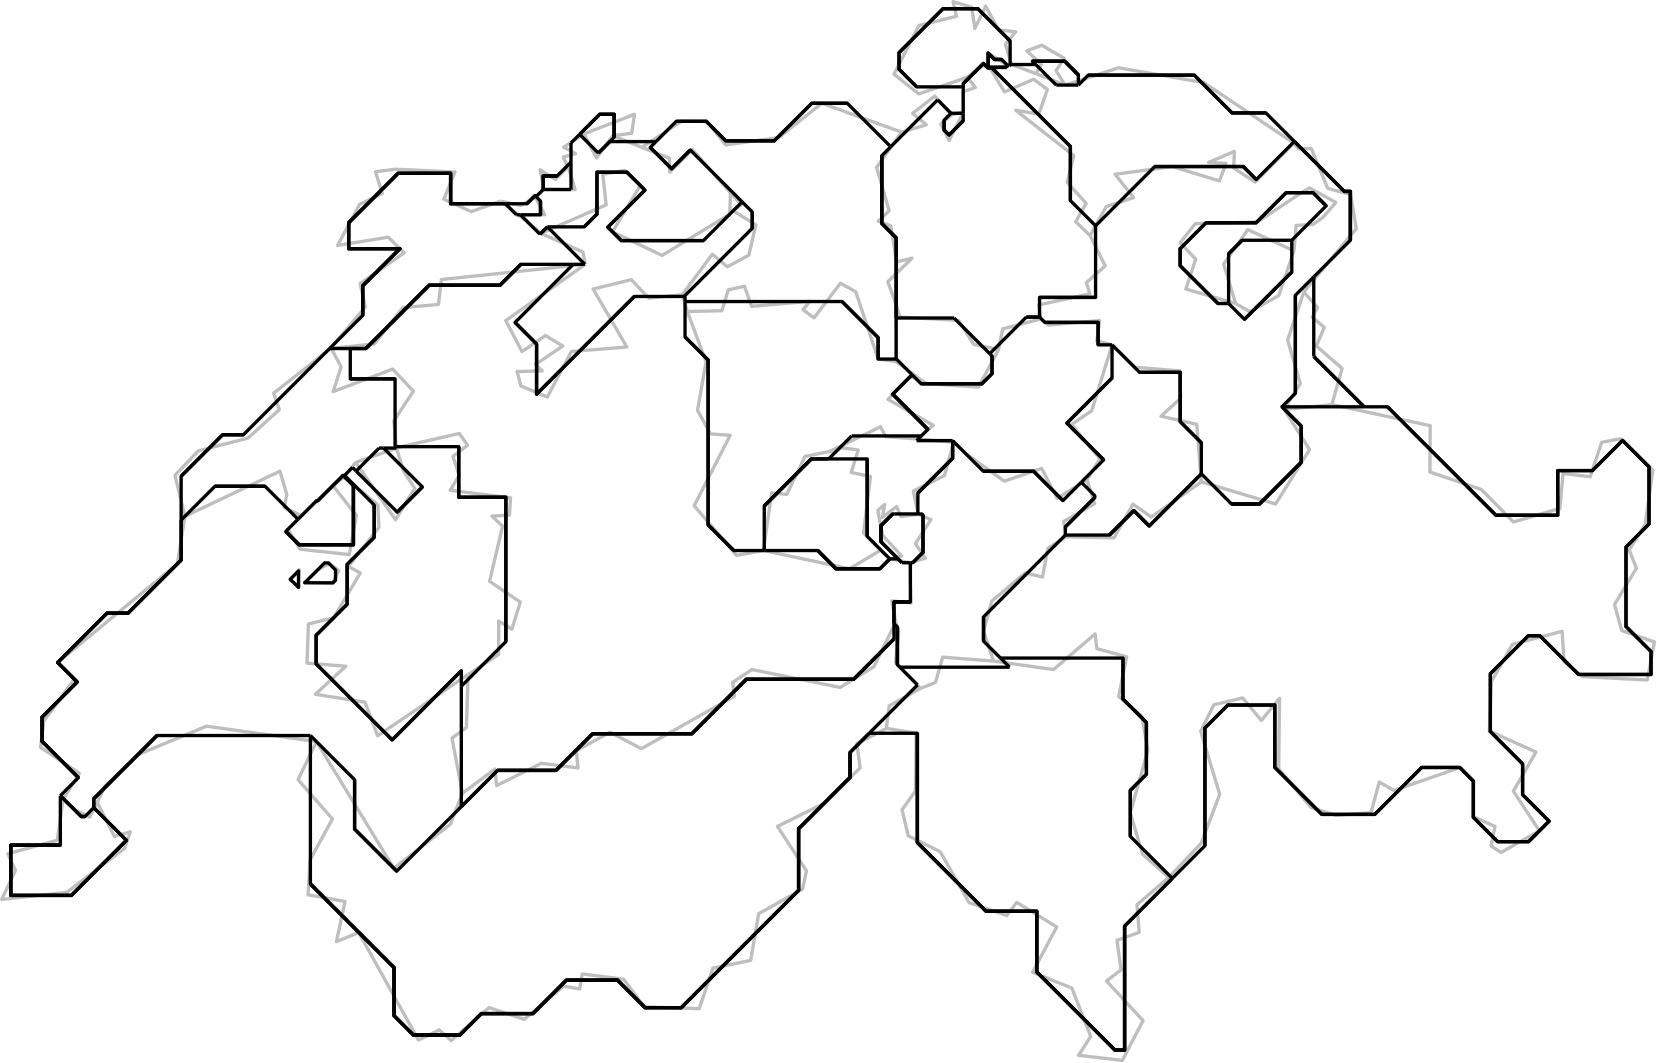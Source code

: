 <?xml version="1.0"?>
<!DOCTYPE ipe SYSTEM "ipe.dtd">
<ipe version="70010" creator="Ipe 7.0.10">
<info created="D:20100909134504" modified="D:20100909150018"/>
<ipestyle name="basic">
<layout paper="595.0 842.0" origin="0 0" frame="595.0 842.0"/>
<symbol name="arrow/arc(spx)">
<path stroke="sym-stroke" fill="sym-stroke" pen="sym-pen">
0 0 m
-1 0.333 l
-1 -0.333 l
h
</path>
</symbol>
<symbol name="arrow/farc(spx)">
<path stroke="sym-stroke" fill="white" pen="sym-pen">
0 0 m
-1 0.333 l
-1 -0.333 l
h
</path>
</symbol>
<symbol name="mark/circle(sx)" transformations="translations">
<path fill="sym-stroke">
0.6 0 0 0.6 0 0 e
0.4 0 0 0.4 0 0 e
</path>
</symbol>
<symbol name="mark/disk(sx)" transformations="translations">
<path fill="sym-stroke">
0.6 0 0 0.6 0 0 e
</path>
</symbol>
<symbol name="mark/fdisk(sfx)" transformations="translations">
<group>
<path fill="sym-stroke" fillrule="eofill">
0.6 0 0 0.6 0 0 e
0.4 0 0 0.4 0 0 e
</path>
<path fill="sym-fill">
0.4 0 0 0.4 0 0 e
</path>
</group>
</symbol>
<symbol name="mark/box(sx)" transformations="translations">
<path fill="sym-stroke" fillrule="eofill">
-0.6 -0.6 m
0.6 -0.6 l
0.6 0.6 l
-0.6 0.6 l
h
-0.4 -0.4 m
0.4 -0.4 l
0.4 0.4 l
-0.4 0.4 l
h
</path>
</symbol>
<symbol name="mark/square(sx)" transformations="translations">
<path fill="sym-stroke">
-0.6 -0.6 m
0.6 -0.6 l
0.6 0.6 l
-0.6 0.6 l
h
</path>
</symbol>
<symbol name="mark/fsquare(sfx)" transformations="translations">
<group>
<path fill="sym-stroke" fillrule="eofill">
-0.6 -0.6 m
0.6 -0.6 l
0.6 0.6 l
-0.6 0.6 l
h
-0.4 -0.4 m
0.4 -0.4 l
0.4 0.4 l
-0.4 0.4 l
h
</path>
<path fill="sym-fill">
-0.4 -0.4 m
0.4 -0.4 l
0.4 0.4 l
-0.4 0.4 l
h
</path>
</group>
</symbol>
<symbol name="mark/cross(sx)" transformations="translations">
<group>
<path fill="sym-stroke">
-0.43 -0.57 m
0.57 0.43 l
0.43 0.57 l
-0.57 -0.43 l
h
</path>
<path fill="sym-stroke">
-0.43 0.57 m
0.57 -0.43 l
0.43 -0.57 l
-0.57 0.43 l
h
</path>
</group>
</symbol>
<symbol name="arrow/fnormal(spx)">
<path stroke="sym-stroke" fill="white" pen="sym-pen">
0 0 m
-1 0.333 l
-1 -0.333 l
h
</path>
</symbol>
<symbol name="arrow/pointed(spx)">
<path stroke="sym-stroke" fill="sym-stroke" pen="sym-pen">
0 0 m
-1 0.333 l
-0.8 0 l
-1 -0.333 l
h
</path>
</symbol>
<symbol name="arrow/fpointed(spx)">
<path stroke="sym-stroke" fill="white" pen="sym-pen">
0 0 m
-1 0.333 l
-0.8 0 l
-1 -0.333 l
h
</path>
</symbol>
<symbol name="arrow/linear(spx)">
<path stroke="sym-stroke" pen="sym-pen">
-1 0.333 m
0 0 l
-1 -0.333 l
</path>
</symbol>
<symbol name="arrow/fdouble(spx)">
<path stroke="sym-stroke" fill="white" pen="sym-pen">
0 0 m
-1 0.333 l
-1 -0.333 l
h
-1 0 m
-2 0.333 l
-2 -0.333 l
h
</path>
</symbol>
<symbol name="arrow/double(spx)">
<path stroke="sym-stroke" fill="sym-stroke" pen="sym-pen">
0 0 m
-1 0.333 l
-1 -0.333 l
h
-1 0 m
-2 0.333 l
-2 -0.333 l
h
</path>
</symbol>
<pen name="heavier" value="0.8"/>
<pen name="fat" value="1.2"/>
<pen name="ultrafat" value="2"/>
<symbolsize name="large" value="5"/>
<symbolsize name="small" value="2"/>
<symbolsize name="tiny" value="1.1"/>
<arrowsize name="large" value="10"/>
<arrowsize name="small" value="5"/>
<arrowsize name="tiny" value="3"/>
<color name="red" value="1 0 0"/>
<color name="green" value="0 1 0"/>
<color name="blue" value="0 0 1"/>
<color name="yellow" value="1 1 0"/>
<color name="orange" value="1 0.647 0"/>
<color name="gold" value="1 0.843 0"/>
<color name="purple" value="0.627 0.125 0.941"/>
<color name="gray" value="0.745"/>
<color name="brown" value="0.647 0.165 0.165"/>
<color name="navy" value="0 0 0.502"/>
<color name="pink" value="1 0.753 0.796"/>
<color name="seagreen" value="0.18 0.545 0.341"/>
<color name="turquoise" value="0.251 0.878 0.816"/>
<color name="violet" value="0.933 0.51 0.933"/>
<color name="darkblue" value="0 0 0.545"/>
<color name="darkcyan" value="0 0.545 0.545"/>
<color name="darkgray" value="0.663"/>
<color name="darkgreen" value="0 0.392 0"/>
<color name="darkmagenta" value="0.545 0 0.545"/>
<color name="darkorange" value="1 0.549 0"/>
<color name="darkred" value="0.545 0 0"/>
<color name="lightblue" value="0.678 0.847 0.902"/>
<color name="lightcyan" value="0.878 1 1"/>
<color name="lightgray" value="0.827"/>
<color name="lightgreen" value="0.565 0.933 0.565"/>
<color name="lightyellow" value="1 1 0.878"/>
<dashstyle name="dashed" value="[4] 0"/>
<dashstyle name="dotted" value="[1 3] 0"/>
<dashstyle name="dash dotted" value="[4 2 1 2] 0"/>
<dashstyle name="dash dot dotted" value="[4 2 1 2 1 2] 0"/>
<textsize name="large" value="\large"/>
<textsize name="Large" value="\Large"/>
<textsize name="LARGE" value="\LARGE"/>
<textsize name="huge" value="\huge"/>
<textsize name="Huge" value="\Huge"/>
<textsize name="small" value="\small"/>
<textsize name="footnote" value="ootnotesize"/>
<textsize name="tiny" value="	iny"/>
<textstyle name="center" begin="\begin{center}" end="\end{center}"/>
<textstyle name="itemize" begin="\begin{itemize}" end="\end{itemize}"/>
<textstyle name="item" begin="\begin{itemize}\item{}" end="\end{itemize}"/>
<gridsize name="4 pts" value="4"/>
<gridsize name="8 pts (~3 mm)" value="8"/>
<gridsize name="16 pts (~6 mm)" value="16"/>
<gridsize name="32 pts (~12 mm)" value="32"/>
<gridsize name="10 pts (~3.5 mm)" value="10"/>
<gridsize name="20 pts (~7 mm)" value="20"/>
<gridsize name="14 pts (~5 mm)" value="14"/>
<gridsize name="28 pts (~10 mm)" value="28"/>
<gridsize name="56 pts (~20 mm)" value="56"/>
<anglesize name="90 deg" value="90"/>
<anglesize name="60 deg" value="60"/>
<anglesize name="45 deg" value="45"/>
<anglesize name="30 deg" value="30"/>
<anglesize name="22.5 deg" value="22.5"/>
<tiling name="falling" angle="-60" step="4" width="1"/>
<tiling name="rising" angle="30" step="4" width="1"/>
</ipestyle>
<page>
<layer name="input"/>
<layer name="output"/>
<view layers="input output" active="input"/>
<path layer="input" matrix="1.0756195181517887 0.0 0.0 1.0756195181517887 -20.13050604237421 -174.5968286679628" stroke="gray" pen="fat">
454.5280796999999 419.5254050000003 m
459.1099017 414.3223190000008 l
457.30435320000004 411.0995120000007 l
461.3581008 407.6825600000002 l
458.7449091 401.4310910000013 l
467.34164969999995 393.8982650000007 l
463.9285805999999 381.8224460000001 l
</path>
<path layer="input" matrix="1.0756195181517887 0.0 0.0 1.0756195181517887 -20.13050604237421 -174.5968286679628" stroke="gray" pen="fat">
463.9285805999999 381.8224460000001 m
457.37036249999994 381.12352399999963 l
447.9504470999999 380.1916280000005 l
</path>
<path layer="input" matrix="1.0756195181517887 0.0 0.0 1.0756195181517887 -20.13050604237421 -174.5968286679628" stroke="gray" pen="fat">
447.9504470999999 380.1916280000005 m
453.35156100000006 388.8504950000006 l
449.1269658 403.4113700000007 l
454.5280796999999 419.5254050000003 l
</path>
<path layer="input" matrix="1.0756195181517887 0.0 0.0 1.0756195181517887 -20.13050604237421 -174.5968286679628" stroke="gray" pen="fat">
341.8618533 491.3590549999999 m
347.2979133 495.3972710000007 l
348.8122443000001 494.4265460000006 l
</path>
<path layer="input" matrix="1.0756195181517887 0.0 0.0 1.0756195181517887 -20.13050604237421 -174.5968286679628" stroke="gray" pen="fat">
348.8122443000001 494.4265460000006 m
349.6820139 494.2324010000002 l
</path>
<path layer="input" matrix="1.0756195181517887 0.0 0.0 1.0756195181517887 -20.13050604237421 -174.5968286679628" stroke="gray" pen="fat">
349.6820139 494.2324010000002 m
354.34925970000006 486.466601000001 l
364.08757290000005 490.6989620000004 l
368.7082239 487.3208390000009 l
365.85429239999996 479.05026200000066 l
358.1001411000001 480.3316190000005 l
377.5262898 465.14948000000095 l
375.35186580000016 456.2188100000003 l
381.6732269999999 449.15193200000067 l
378.1708511999999 443.0169500000011 l
383.00506170000006 438.3962990000009 l
</path>
<path layer="input" matrix="1.0756195181517887 0.0 0.0 1.0756195181517887 -20.13050604237421 -174.5968286679628" stroke="gray" pen="fat">
383.00506170000006 438.3962990000009 m
388.05671459999996 428.2231010000005 l
381.75476790000005 422.6317250000011 l
382.9235207999999 418.9041410000009 l
365.7999318000001 415.1765570000007 l
366.4328445 410.47824800000035 l
</path>
<path layer="input" matrix="1.0756195181517887 0.0 0.0 1.0756195181517887 -20.13050604237421 -174.5968286679628" stroke="gray" pen="fat">
366.4328445 410.47824800000035 m
353.76682470000003 407.177783000001 l
352.36898069999995 400.26622100000077 l
</path>
<path layer="input" matrix="1.0756195181517887 0.0 0.0 1.0756195181517887 -20.13050604237421 -174.5968286679628" stroke="gray" pen="fat">
352.36898069999995 400.26622100000077 m
344.02851150000004 401.97469700000056 l
339.01180469999997 409.97347100000115 l
319.41092549999996 411.13834100000076 l
317.9975499000001 415.40953100000024 l
</path>
<path layer="input" matrix="1.0756195181517887 0.0 0.0 1.0756195181517887 -20.13050604237421 -174.5968286679628" stroke="gray" pen="fat">
317.9975499000001 415.40953100000024 m
315.3144659999999 422.9423569999999 l
323.4064296 430.82464400000026 l
318.23052389999987 429.5821160000005 l
316.29295680000007 441.6579350000002 l
312.09554190000006 443.1722660000005 l
315.741585 446.7057050000012 l
311.5441701000001 461.22775100000035 l
319.91181960000006 472.9929380000003 l
</path>
<path layer="input" matrix="1.0756195181517887 0.0 0.0 1.0756195181517887 -20.13050604237421 -174.5968286679628" stroke="gray" pen="fat">
319.91181960000006 472.9929380000003 m
328.2212255999999 475.47799400000076 l
323.59280879999994 479.2832360000011 l
331.01691360000007 485.0687570000009 l
336.55392900000004 478.778459000001 l
</path>
<path layer="input" matrix="1.0756195181517887 0.0 0.0 1.0756195181517887 -20.13050604237421 -174.5968286679628" stroke="gray" pen="fat">
336.55392900000004 478.778459000001 m
333.05543610000007 475.7497970000004 l
335.81617800000015 470.23607900000025 l
340.41353160000006 479.2832360000011 l
340.5494331000001 479.8656710000005 l
</path>
<path layer="input" matrix="1.0756195181517887 0.0 0.0 1.0756195181517887 -20.13050604237421 -174.5968286679628" stroke="gray" pen="fat">
340.5494331000001 479.8656710000005 m
340.52613570000005 486.5830880000003 l
344.6148294000001 487.9421030000003 l
341.8618533 491.3590549999999 l
</path>
<path layer="input" matrix="1.0756195181517887 0.0 0.0 1.0756195181517887 -20.13050604237421 -174.5968286679628" stroke="gray" pen="fat">
137.19031140000004 362.4856040000004 m
150.52418999999998 343.26524900000004 l
156.07285409999997 352.3900640000011 l
157.0435791 353.671421 l
153.2033909999999 359.6122580000001 l
150.85811940000008 367.261571 l
</path>
<path layer="input" matrix="1.0756195181517887 0.0 0.0 1.0756195181517887 -20.13050604237421 -174.5968286679628" stroke="gray" pen="fat">
214.0251366 428.76670699999977 m
187.43503740000006 409.9346420000011 l
192.85944869999992 399.5672990000012 l
200.7184383 404.9257010000001 l
206.5389054000001 401.4310910000013 l
197.35584689999996 395.2572799999998 l
199.60404599999993 393.0828560000009 l
191.21309910000002 392.8887109999996 l
192.5022219 388.07391499999994 l
201.3397023 384.34633099999974 l
209.39283690000002 399.60612800000035 l
227.96863050000002 401.0816300000006 l
216.66550860000007 420.49613000000045 l
229.45578120000005 423.6412790000004 l
235.28401410000004 417.42863899999975 l
246.49394640000003 418.59350900000027 l
</path>
<path layer="input" matrix="1.0756195181517887 0.0 0.0 1.0756195181517887 -20.13050604237421 -174.5968286679628" stroke="gray" pen="fat">
246.49394640000003 418.59350900000027 m
248.21795400000008 412.9633040000008 l
</path>
<path layer="input" matrix="1.0756195181517887 0.0 0.0 1.0756195181517887 -20.13050604237421 -174.5968286679628" stroke="gray" pen="fat">
248.21795400000008 412.9633040000008 m
254.4616572 396.1115180000006 l
251.61160859999995 379.91982500000086 l
255.9410421 371.9987090000004 l
262.5497379000001 371.5327610000004 l
250.48168469999996 347.9635580000004 l
264.6698013 331.34474600000067 l
273.68201220000003 332.9755640000012 l
</path>
<path layer="input" matrix="1.0756195181517887 0.0 0.0 1.0756195181517887 -20.13050604237421 -174.5968286679628" stroke="gray" pen="fat">
273.68201220000003 332.9755640000012 m
302.47371569999996 326.8794110000008 l
312.89153639999995 333.09205100000054 l
</path>
<path layer="input" matrix="1.0756195181517887 0.0 0.0 1.0756195181517887 -20.13050604237421 -174.5968286679628" stroke="gray" pen="fat">
312.89153639999995 333.09205100000054 m
316.10657760000015 330.17987600000106 l
</path>
<path layer="input" matrix="1.0756195181517887 0.0 0.0 1.0756195181517887 -20.13050604237421 -174.5968286679628" stroke="gray" pen="fat">
316.10657760000015 330.17987600000106 m
322.6609127999999 328.8985190000003 l
</path>
<path layer="input" matrix="1.0756195181517887 0.0 0.0 1.0756195181517887 -20.13050604237421 -174.5968286679628" stroke="gray" pen="fat">
322.6609127999999 328.8985190000003 m
323.0647344 315.42485600000055 l
316.63076909999984 316.12377800000104 l
317.9587209 309.0569000000005 l
</path>
<path layer="input" matrix="1.0756195181517887 0.0 0.0 1.0756195181517887 -20.13050604237421 -174.5968286679628" stroke="gray" pen="fat">
317.9587209 309.0569000000005 m
310.6394544 294.1077350000005 l
299.3751615 287.1573440000002 l
269.8146438000001 293.1370100000004 l
263.3573811 288.8658200000009 l
263.95146479999994 284.20634000000064 l
232.80672389999995 266.6556320000009 l
222.2840649000001 272.16935000000103 l
211.04695230000004 265.9567100000013 l
211.5905583 260.2100180000007 l
199.34389169999997 261.76317800000106 l
184.36754640000004 254.30801000000065 l
183.77346269999998 259.8217279999999 l
172.92075720000003 251.70646699999998 l
</path>
<path layer="input" matrix="1.0756195181517887 0.0 0.0 1.0756195181517887 -20.13050604237421 -174.5968286679628" stroke="gray" pen="fat">
172.92075720000003 251.70646699999998 m
169.44556169999998 270.1890709999998 l
174.2681235 273.7613390000006 l
174.81949530000009 291.46736299999975 l
</path>
<path layer="input" matrix="1.0756195181517887 0.0 0.0 1.0756195181517887 -20.13050604237421 -174.5968286679628" stroke="gray" pen="fat">
174.81949530000009 291.46736299999975 m
185.0354052 298.1847800000005 l
185.06646840000008 309.3675320000002 l
189.47355989999994 306.6495020000011 l
192.29642820000004 315.6966590000002 l
182.01839189999998 322.68587900000057 l
186.37112280000008 341.1296540000003 l
182.7677916 344.5077770000007 l
188.6620337999999 344.81840900000043 l
189.03867509999998 350.6039300000002 l
168.83982930000002 353.12781500000074 l
171.8335452 358.1367560000008 l
169.74842790000002 364.46588299999985 l
174.63699900000006 368.23229600000013 l
171.89567160000001 372.15402500000073 l
150.8192904 367.37805800000024 l
</path>
<path layer="input" matrix="1.0756195181517887 0.0 0.0 1.0756195181517887 -20.13050604237421 -174.5968286679628" stroke="gray" pen="fat">
150.8192904 367.37805800000024 m
149.98058400000002 376.4252150000011 l
156.50385599999993 386.2877810000009 l
149.5767624 393.70412000000033 l
129.67301699999996 386.17129400000067 l
132.33280350000007 394.4418710000009 l
129.0090411 400.61568200000056 l
</path>
<path layer="input" matrix="1.0756195181517887 0.0 0.0 1.0756195181517887 -20.13050604237421 -174.5968286679628" stroke="gray" pen="fat">
129.0090411 400.61568200000056 m
143.4534291 402.1300130000009 l
152.98594860000003 414.2834900000007 l
164.9181003 415.3318730000001 l
165.8849424 423.6801080000005 l
214.0251366 428.76670699999977 l
</path>
<path layer="input" matrix="1.0756195181517887 0.0 0.0 1.0756195181517887 -20.13050604237421 -174.5968286679628" stroke="gray" pen="fat">
199.20410730000003 439.13404999999966 m
213.27185399999996 432.88258099999985 l
214.0251366 428.76670699999977 l
</path>
<path layer="input" matrix="1.0756195181517887 0.0 0.0 1.0756195181517887 -20.13050604237421 -174.5968286679628" stroke="gray" pen="fat">
248.21795400000008 412.9633040000008 m
259.7773473 413.2351070000004 l
261.8896449 420.2243269999999 l
267.3179391 421.4280260000005 l
269.72921999999994 414.71060900000066 l
289.20584640000004 416.3802560000004 l
286.9265841 413.5845680000002 l
290.58427589999997 410.82770900000105 l
299.4411708 422.4375800000007 l
304.56271590000006 419.6030630000005 l
312.0605958 397.08224299999983 l
318.16839749999997 396.1503469999998 l
</path>
<path layer="input" matrix="1.0756195181517887 0.0 0.0 1.0756195181517887 -20.13050604237421 -174.5968286679628" stroke="gray" pen="fat">
318.16839749999997 396.1503469999998 m
328.0309635 388.88932400000067 l
</path>
<path layer="input" matrix="1.0756195181517887 0.0 0.0 1.0756195181517887 -20.13050604237421 -174.5968286679628" stroke="gray" pen="fat">
328.0309635 388.88932400000067 m
322.7579853000001 391.3355510000001 l
315.3727094999999 383.5697510000009 l
330.54708270000003 374.8720549999998 l
325.00230150000004 370.3290620000007 l
</path>
<path layer="input" matrix="1.0756195181517887 0.0 0.0 1.0756195181517887 -20.13050604237421 -174.5968286679628" stroke="gray" pen="fat">
325.00230150000004 370.3290620000007 m
314.60001239999997 371.06681300000037 l
312.868239 374.4061069999998 l
295.8067764000001 366.1355300000005 l
</path>
<path layer="input" matrix="1.0756195181517887 0.0 0.0 1.0756195181517887 -20.13050604237421 -174.5968286679628" stroke="gray" pen="fat">
295.8067764000001 366.1355300000005 m
287.6099745 364.46588299999985 l
281.46722669999997 351.7687999999998 l
276.41945669999996 352.312406 l
273.68201220000003 332.9755640000012 l
</path>
<path layer="input" matrix="1.0756195181517887 0.0 0.0 1.0756195181517887 -20.13050604237421 -174.5968286679628" stroke="gray" pen="fat">
337.3227432 369.20302100000026 m
341.5123923 365.32012100000065 l
354.2716016999999 356.1953060000005 l
366.7900713 360.4664960000009 l
371.97374279999997 350.4486140000008 l
381.9605616 356.66125400000055 l
</path>
<path layer="input" matrix="1.0756195181517887 0.0 0.0 1.0756195181517887 -20.13050604237421 -174.5968286679628" stroke="gray" pen="fat">
381.9605616 356.66125400000055 m
384.5155097999999 348.66248000000087 l
374.16758130000005 342.72164300000077 l
374.8975664999999 337.5573860000004 l
</path>
<path layer="input" matrix="1.0756195181517887 0.0 0.0 1.0756195181517887 -20.13050604237421 -174.5968286679628" stroke="gray" pen="fat">
374.8975664999999 337.5573860000004 m
368.8907201999999 333.75214400000004 l
367.0657572000001 324.08372300000065 l
361.2802362000001 325.4815670000007 l
350.10524999999996 316.0461200000009 l
347.32897650000007 305.9894089999998 l
350.687685 295.9715270000006 l
</path>
<path layer="input" matrix="1.0756195181517887 0.0 0.0 1.0756195181517887 -20.13050604237421 -174.5968286679628" stroke="gray" pen="fat">
350.687685 295.9715270000006 m
333.66893429999993 297.2917130000005 l
331.2693021000001 288.8269910000008 l
326.1632886000001 286.8078830000004 l
</path>
<path layer="input" matrix="1.0756195181517887 0.0 0.0 1.0756195181517887 -20.13050604237421 -174.5968286679628" stroke="gray" pen="fat">
326.1632886000001 286.8078830000004 m
317.9121260999999 295.6220659999999 l
318.9760407 305.9894089999998 l
317.9587209 309.0569000000005 l
</path>
<path layer="input" matrix="1.0756195181517887 0.0 0.0 1.0756195181517887 -20.13050604237421 -174.5968286679628" stroke="gray" pen="fat">
322.6609127999999 328.8985190000003 m
327.84070140000006 330.4128500000006 l
324.5208219 335.30530400000134 l
329.7433224 343.3429070000011 l
325.46824950000007 345.09021200000007 l
</path>
<path layer="input" matrix="1.0756195181517887 0.0 0.0 1.0756195181517887 -20.13050604237421 -174.5968286679628" stroke="gray" pen="fat">
325.46824950000007 345.09021200000007 m
323.8451973 352.8948410000012 l
334.263018 358.05909800000063 l
337.3227432 369.20302100000026 l
</path>
<path layer="input" matrix="1.0756195181517887 0.0 0.0 1.0756195181517887 -20.13050604237421 -174.5968286679628" stroke="gray" pen="fat">
366.4328445 410.47824800000035 m
369.06156780000003 408.45913999999993 l
386.1968055000001 409.9346420000011 l
385.2493779 403.13956700000017 l
390.3476256 401.81938100000025 l
</path>
<path layer="input" matrix="1.0756195181517887 0.0 0.0 1.0756195181517887 -20.13050604237421 -174.5968286679628" stroke="gray" pen="fat">
390.3476256 401.81938100000025 m
383.5525506 379.76450900000054 l
376.8001875000001 375.18268700000044 l
386.3016438000001 363.689303000001 l
381.9605616 356.66125400000055 l
</path>
<path layer="input" matrix="1.0756195181517887 0.0 0.0 1.0756195181517887 -20.13050604237421 -174.5968286679628" stroke="gray" pen="fat">
337.3227432 369.20302100000026 m
325.00230150000004 370.3290620000007 l
</path>
<path layer="input" matrix="1.0756195181517887 0.0 0.0 1.0756195181517887 -20.13050604237421 -174.5968286679628" stroke="gray" pen="fat">
328.0309635 388.88932400000067 m
345.6476808000001 387.646796 l
352.36898069999995 400.26622100000077 l
</path>
<path layer="input" matrix="1.0756195181517887 0.0 0.0 1.0756195181517887 -20.13050604237421 -174.5968286679628" stroke="gray" pen="fat">
316.10657760000015 330.17987600000106 m
319.91570250000007 331.1506010000012 l
313.50115170000004 338.13982099999976 l
311.9635233 346.3715690000008 l
314.25831719999996 348.4295060000004 l
313.4933858999999 344.08065800000077 l
318.24993840000013 347.69175500000074 l
319.67496270000004 344.3524610000004 l
325.46824950000007 345.09021200000007 l
</path>
<path layer="input" matrix="1.0756195181517887 0.0 0.0 1.0756195181517887 -20.13050604237421 -174.5968286679628" stroke="gray" pen="fat">
295.8067764000001 366.1355300000005 m
299.7090909000001 367.4168870000012 l
305.3858906999999 366.6014780000005 l
303.0600336 359.1074810000009 l
309.5095305 357.7484660000009 l
307.16814180000006 338.8775720000003 l
312.89153639999995 333.09205100000054 l
</path>
<path layer="input" matrix="1.0756195181517887 0.0 0.0 1.0756195181517887 -20.13050604237421 -174.5968286679628" stroke="gray" pen="fat">
390.3476256 401.81938100000025 m
398.02800179999997 394.32538399999976 l
413.03929319999986 393.0828560000009 l
413.2761500999999 383.9192119999998 l
406.73346359999994 377.9395460000005 l
418.7199758999999 375.2215160000005 l
420.2381898 355.96233200000006 l
</path>
<path layer="input" matrix="1.0756195181517887 0.0 0.0 1.0756195181517887 -20.13050604237421 -174.5968286679628" stroke="gray" pen="fat">
420.2381898 355.96233200000006 m
403.46017889999996 344.1971450000001 l
397.3679088 348.50716400000147 l
390.98053830000015 337.2079249999997 l
374.8975664999999 337.5573860000004 l
</path>
<path layer="input" matrix="1.0756195181517887 0.0 0.0 1.0756195181517887 -20.13050604237421 -174.5968286679628" stroke="gray" pen="fat">
318.16839749999997 396.1503469999998 m
317.9975499000001 415.40953100000024 l
</path>
<path layer="input" matrix="1.0756195181517887 0.0 0.0 1.0756195181517887 -20.13050604237421 -174.5968286679628" stroke="gray" pen="fat">
115.24416059999999 323.07416900000135 m
118.22622779999995 326.5687790000002 l
117.94277610000006 321.0938900000001 l
h
</path>
<path layer="input" matrix="1.0756195181517887 0.0 0.0 1.0756195181517887 -20.13050604237421 -174.5968286679628" stroke="gray" pen="fat">
125.22709650000002 327.0347270000002 m
128.5547418 328.5878870000006 l
131.52516029999992 326.29697600000054 l
129.37791660000005 321.948128 l
120.10555139999997 322.414076 l
h
</path>
<path layer="input" matrix="1.0756195181517887 0.0 0.0 1.0756195181517887 -20.13050604237421 -174.5968286679628" stroke="gray" pen="fat">
129.59147610000002 354.7198040000012 m
132.701679 350.72041700000045 l
137.43493409999996 344.7407510000003 l
135.05083350000007 331.6165490000012 l
118.57957169999997 333.40268300000025 l
114.47534640000003 340.120100000001 l
119.07658290000006 344.62426400000004 l
</path>
<path layer="input" matrix="1.0756195181517887 0.0 0.0 1.0756195181517887 -20.13050604237421 -174.5968286679628" stroke="gray" pen="fat">
119.07658290000006 344.62426400000004 m
129.59147610000002 354.7198040000012 l
</path>
<path layer="input" matrix="1.0756195181517887 0.0 0.0 1.0756195181517887 -20.13050604237421 -174.5968286679628" stroke="gray" pen="fat">
174.81949530000009 291.46736299999975 m
144.5367582 270.96565100000043 l
140.31216300000006 282.2260610000003 l
123.693351 284.86643300000105 l
133.90926089999994 294.2630509999999 l
120.9131946 295.272605000001 l
121.38302550000003 308.3968070000001 l
129.8089185 310.4547440000006 l
138.74347139999998 325.44273799999974 l
134.70913829999995 327.65599100000054 l
144.9832917000001 340.70253500000035 l
144.61441619999994 348.274190000001 l
133.24916789999997 357.5931500000006 l
</path>
<path layer="input" matrix="1.0756195181517887 0.0 0.0 1.0756195181517887 -20.13050604237421 -174.5968286679628" stroke="gray" pen="fat">
133.24916789999997 357.5931500000006 m
137.19031140000004 362.4856040000004 l
</path>
<path layer="input" matrix="1.0756195181517887 0.0 0.0 1.0756195181517887 -20.13050604237421 -174.5968286679628" stroke="gray" pen="fat">
150.85811940000008 367.261571 m
150.8192904 367.37805800000024 l
</path>
<path layer="input" matrix="1.0756195181517887 0.0 0.0 1.0756195181517887 -20.13050604237421 -174.5968286679628" stroke="gray" pen="fat">
197.28207180000004 451.1322110000001 m
197.63153279999995 450.70509200000015 l
200.46993269999996 445.3855190000004 l
191.73729059999994 445.30786100000114 l
</path>
<path layer="input" matrix="1.0756195181517887 0.0 0.0 1.0756195181517887 -20.13050604237421 -174.5968286679628" stroke="gray" pen="fat">
185.73432720000005 449.9285120000004 m
192.37020329999996 448.49183900000025 l
197.28207180000004 451.1322110000001 l
</path>
<path layer="input" matrix="1.0756195181517887 0.0 0.0 1.0756195181517887 -20.13050604237421 -174.5968286679628" stroke="gray" pen="fat">
199.20410730000003 439.13404999999966 m
221.02988819999996 448.64715500000057 l
219.89608139999996 458.8980110000002 l
227.1532215000001 460.21819700000015 l
232.51162349999993 455.28691400000116 l
223.1499516 439.6388270000007 l
239.7338175 431.7565400000003 l
262.4060705999999 445.5408350000007 l
262.6312788 452.72420000000056 l
</path>
<path layer="input" matrix="1.0756195181517887 0.0 0.0 1.0756195181517887 -20.13050604237421 -174.5968286679628" stroke="gray" pen="fat">
262.6312788 452.72420000000056 m
266.2423758 448.7248130000007 l
263.39232719999995 446.78336300000046 l
271.13482980000003 441.9685670000008 l
268.7934411 431.83419800000047 l
261.5906616000001 427.95129800000086 l
256.58560350000005 432.1448300000011 l
246.49394640000003 418.59350900000027 l
</path>
<path layer="input" matrix="1.0756195181517887 0.0 0.0 1.0756195181517887 -20.13050604237421 -174.5968286679628" stroke="gray" pen="fat">
208.23573269999997 461.26658000000134 m
208.32115650000003 461.3054089999996 l
210.64313070000003 453.77258300000085 l
200.19424679999997 453.8890700000011 l
</path>
<path layer="input" matrix="1.0756195181517887 0.0 0.0 1.0756195181517887 -20.13050604237421 -174.5968286679628" stroke="gray" pen="fat">
200.19424679999997 453.8890700000011 m
198.94395299999996 460.41234200000054 l
203.97619139999995 457.18953500000043 l
208.23573269999997 461.26658000000134 l
</path>
<path layer="input" matrix="1.0756195181517887 0.0 0.0 1.0756195181517887 -20.13050604237421 -174.5968286679628" stroke="gray" pen="fat">
213.6290808 472.44933200000014 m
230.51581290000001 478.9726040000005 l
229.58779979999997 472.6434769999996 l
223.2586728 471.8280680000007 l
</path>
<path layer="input" matrix="1.0756195181517887 0.0 0.0 1.0756195181517887 -20.13050604237421 -174.5968286679628" stroke="gray" pen="fat">
223.2586728 471.8280680000007 m
217.79931540000007 464.3729000000003 l
213.6290808 472.44933200000014 l
</path>
<path layer="input" matrix="1.0756195181517887 0.0 0.0 1.0756195181517887 -20.13050604237421 -174.5968286679628" stroke="gray" pen="fat">
191.73729059999994 445.30786100000114 m
185.73432720000005 449.9285120000004 l
</path>
<path layer="input" matrix="1.0756195181517887 0.0 0.0 1.0756195181517887 -20.13050604237421 -174.5968286679628" stroke="gray" pen="fat">
197.28207180000004 451.1322110000001 m
200.19424679999997 453.8890700000011 l
</path>
<path layer="input" matrix="1.0756195181517887 0.0 0.0 1.0756195181517887 -20.13050604237421 -174.5968286679628" stroke="gray" pen="fat">
208.23573269999997 461.26658000000134 m
206.63597789999994 464.64470300000085 l
210.74020319999988 465.80957300000046 l
206.81070839999995 467.9839970000012 l
213.6290808 472.44933200000014 l
</path>
<path layer="input" matrix="1.0756195181517887 0.0 0.0 1.0756195181517887 -20.13050604237421 -174.5968286679628" stroke="gray" pen="fat">
223.2586728 471.8280680000007 m
232.96592280000004 467.906339000001 l
</path>
<path layer="input" matrix="1.0756195181517887 0.0 0.0 1.0756195181517887 -20.13050604237421 -174.5968286679628" stroke="gray" pen="fat">
232.96592280000004 467.906339000001 m
242.238288 464.256413000001 l
242.30429730000003 459.5969330000007 l
249.89536680000003 467.16858800000045 l
262.6312788 452.72420000000056 l
</path>
<path layer="input" matrix="1.0756195181517887 0.0 0.0 1.0756195181517887 -20.13050604237421 -174.5968286679628" stroke="gray" pen="fat">
199.20410730000003 439.13404999999966 m
191.73729059999994 445.30786100000114 l
</path>
<path layer="input" matrix="1.0756195181517887 0.0 0.0 1.0756195181517887 -20.13050604237421 -174.5968286679628" stroke="gray" pen="fat">
336.55392900000004 478.778459000001 m
340.5494331000001 479.8656710000005 l
</path>
<path layer="input" matrix="1.0756195181517887 0.0 0.0 1.0756195181517887 -20.13050604237421 -174.5968286679628" stroke="gray" pen="fat">
364.9573425 492.5627540000005 m
366.69299880000005 495.7467319999996 l
361.81219350000003 500.2120670000004 l
366.8405490000001 502.0758590000005 l
374.3578434 497.72701100000086 l
371.5932185999999 493.6111370000008 l
374.61799770000005 488.75751200000104 l
</path>
<path layer="input" matrix="1.0756195181517887 0.0 0.0 1.0756195181517887 -20.13050604237421 -174.5968286679628" stroke="gray" pen="fat">
374.61799770000005 488.75751200000104 m
364.9573425 492.5627540000005 l
</path>
<path layer="input" matrix="1.0756195181517887 0.0 0.0 1.0756195181517887 -20.13050604237421 -174.5968286679628" stroke="gray" pen="fat">
341.8618533 491.3590549999999 m
325.6546287 485.80650799999967 l
317.36852009999996 492.3686090000001 l
325.67792610000004 508.676789000001 l
338.2895852999999 511.7831090000009 l
337.1635442999999 516.6755630000007 l
343.35676980000005 514.8117710000006 l
344.4595134 507.7060640000009 l
348.0395471999999 515.2000610000005 l
352.3845123 507.1624580000007 l
358.13897009999994 506.6188519999996 l
354.6598917 502.4253200000012 l
356.6984142 495.6302450000003 l
</path>
<path layer="input" matrix="1.0756195181517887 0.0 0.0 1.0756195181517887 -20.13050604237421 -174.5968286679628" stroke="gray" pen="fat">
356.6984142 495.6302450000003 m
355.4442375 495.2807839999996 l
</path>
<path layer="input" matrix="1.0756195181517887 0.0 0.0 1.0756195181517887 -20.13050604237421 -174.5968286679628" stroke="gray" pen="fat">
355.4442375 495.2807839999996 m
348.9326141999999 499.39665800000057 l
348.8122443000001 494.4265460000006 l
</path>
<path layer="input" matrix="1.0756195181517887 0.0 0.0 1.0756195181517887 -20.13050604237421 -174.5968286679628" stroke="gray" pen="fat">
431.71215930000005 415.6425050000007 m
427.68170910000015 428.84436500000083 l
435.78143850000004 440.37657800000034 l
451.23538050000013 433.2708710000006 l
</path>
<path layer="input" matrix="1.0756195181517887 0.0 0.0 1.0756195181517887 -20.13050604237421 -174.5968286679628" stroke="gray" pen="fat">
451.23538050000013 433.2708710000006 m
446.1332498999999 418.28287700000055 l
436.48812629999986 412.88564600000063 l
431.71215930000005 415.6425050000007 l
</path>
<path layer="input" matrix="1.0756195181517887 0.0 0.0 1.0756195181517887 -20.13050604237421 -174.5968286679628" stroke="gray" pen="fat">
431.71215930000005 415.6425050000007 m
415.0467525 420.49613000000045 l
418.3588662000001 430.51401200000055 l
413.13636570000006 435.9889010000006 l
418.23849630000007 442.39568599999984 l
438.91105589999995 442.90046299999995 l
454.19415030000016 453.0348320000003 l
456.46564679999994 454.31618900000103 l
465.25653239999986 449.4625640000004 l
460.9853423999999 444.5312810000005 l
457.6343997 442.1238830000002 l
451.9731315 441.7744220000004 l
451.23538050000013 433.2708710000006 l
</path>
<path layer="input" matrix="1.0756195181517887 0.0 0.0 1.0756195181517887 -20.13050604237421 -174.5968286679628" stroke="gray" pen="fat">
451.2120831000001 469.3041830000011 m
452.66040480000004 467.4792200000011 l
457.04031599999996 467.51804900000116 l
462.51908790000005 454.1997019999999 l
470.1761667000002 452.1417650000003 l
472.10208509999995 440.72603900000104 l
454.5280796999999 419.5254050000003 l
</path>
<path layer="input" matrix="1.0756195181517887 0.0 0.0 1.0756195181517887 -20.13050604237421 -174.5968286679628" stroke="gray" pen="fat">
447.9504470999999 380.1916280000005 m
456.47341259999996 366.7567940000008 l
445.08486690000007 348.5459929999997 l
420.2381898 355.96233200000006 l
</path>
<path layer="input" matrix="1.0756195181517887 0.0 0.0 1.0756195181517887 -20.13050604237421 -174.5968286679628" stroke="gray" pen="fat">
383.00506170000006 438.3962990000009 m
388.4022927 448.1035490000013 l
397.55817089999994 451.09338200000093 l
391.3532967 458.8980110000002 l
410.5115253 461.4995540000009 l
426.29551379999987 456.68475800000033 l
428.49711809999997 462.5479370000003 l
422.6805338999999 462.897398000001 l
431.3083376999999 466.547324000001 l
431.0520663000001 460.9947770000008 l
438.2509629 456.29646800000046 l
451.2120831000001 469.3041830000011 l
</path>
<path layer="input" matrix="1.0756195181517887 0.0 0.0 1.0756195181517887 -20.13050604237421 -174.5968286679628" stroke="gray" pen="fat">
463.9285805999999 381.8224460000001 m
496.8245094 374.7555680000005 l
496.7546172000001 359.2627970000003 l
514.0024589999999 353.3607890000012 l
524.6959656 342.5274980000004 l
540.2469801000001 347.0704910000004 l
541.2992459999999 358.7580200000002 l
550.3697004000002 357.67080800000076 l
554.2331859 369.20302100000026 l
560.5001865 370.3678910000008 l
571.3723065 359.84523199999967 l
568.7629977 341.6344310000004 l
563.4240102 333.2085380000008 l
565.8585885000001 327.0347270000002 l
558.5160246000002 314.92007900000044 l
560.9350712999998 306.1835540000011 l
571.8848492999999 302.37831200000073 l
569.4696855000001 289.64240000000063 l
547.9778339999999 290.76844100000017 l
541.6370582999999 295.73855300000105 l
540.9847311 305.9505800000006 l
524.3503875 301.5629030000009 l
517.3068069 289.09879400000136 l
516.6389481 272.55764 l
532.2210258000001 265.52959100000135 l
524.6649024 252.44421800000055 l
533.3936616 239.16470000000118 l
520.5179652 231.90367700000024 l
517.225266 234.11693000000014 l
518.5066230000001 240.6402020000005 l
511.36596989999987 243.90183800000068 l
511.40479889999995 255.5893670000014 l
506.81909400000006 260.365334000001 l
484.72539300000005 252.6771920000001 l
479.7746955000001 255.47288000000026 l
477.03336809999985 245.29968200000076 l
465.34972200000004 244.32895700000063 l
456.91218029999993 246.96932900000047 l
446.1371327999999 259.93821500000104 l
446.39728709999997 283.50741800000105 l
440.31278280000004 276.0910790000007 l
434.08461120000004 283.6239050000004 l
424.4472534 281.3718230000004 l
420.0090987 272.47998199999984 l
426.38093760000004 251.39583500000117 l
420.16441470000007 234.97116800000094 l
409.33112370000015 223.55544200000077 l
</path>
<path layer="input" matrix="1.0756195181517887 0.0 0.0 1.0756195181517887 -20.13050604237421 -174.5968286679628" stroke="gray" pen="fat">
409.33112370000015 223.55544200000077 m
400.5790671000001 231.28241300000082 l
396.4554273 245.18319500000143 l
402.3535524 266.1508550000008 l
400.29173249999997 277.56658100000004 l
392.5608785999999 284.1286820000005 l
395.2167822 297.40820000000076 l
385.26879240000005 300.12623000000076 l
384.6785916 305.05751300000065 l
370.7506293 293.1370100000004 l
350.687685 295.9715270000006 l
</path>
<path layer="input" matrix="1.0756195181517887 0.0 0.0 1.0756195181517887 -20.13050604237421 -174.5968286679628" stroke="gray" pen="fat">
232.96592280000004 467.906339000001 m
246.32309880000003 476.68169300000045 l
254.8072353 476.5652060000002 l
261.0276411 468.72174799999993 l
278.79190859999994 471.2068040000013 l
293.23629659999995 482.66135900000063 l
319.91181960000006 472.9929380000003 l
</path>
<path layer="input" matrix="1.0756195181517887 0.0 0.0 1.0756195181517887 -20.13050604237421 -174.5968286679628" stroke="gray" pen="fat">
349.6820139 494.2324010000002 m
354.4191519 495.0866390000001 l
355.4442375 495.2807839999996 l
</path>
<path layer="input" matrix="1.0756195181517887 0.0 0.0 1.0756195181517887 -20.13050604237421 -174.5968286679628" stroke="gray" pen="fat">
356.6984142 495.6302450000003 m
364.9573425 492.5627540000005 l
</path>
<path layer="input" matrix="1.0756195181517887 0.0 0.0 1.0756195181517887 -20.13050604237421 -174.5968286679628" stroke="gray" pen="fat">
374.61799770000005 488.75751200000104 m
392.5375812000001 494.54303300000083 l
421.0846620000001 489.57292099999995 l
451.2120831000001 469.3041830000011 l
</path>
<path layer="input" matrix="1.0756195181517887 0.0 0.0 1.0756195181517887 -20.13050604237421 -174.5968286679628" stroke="gray" pen="fat">
409.33112370000015 223.55544200000077 m
398.70750929999997 214.4694559999998 l
399.43361160000006 205.1893250000012 l
392.00562389999993 202.51012400000036 l
393.3452244000001 192.6087290000005 l
388.49548230000016 188.91997400000037 l
400.7188514999999 175.64045600000009 l
393.7917579000001 162.32210900000064 l
379.1376933 164.03058500000043 l
383.2108554 170.3597120000004 l
376.9127916000001 186.51257600000008 l
363.7691751000001 191.83214899999984 l
371.8300754999999 206.97545900000023 l
358.4496021000001 215.20720700000038 l
355.1025423 210.81953000000067 l
342.52194629999997 215.12954900000113 l
332.8574082000001 232.1366510000007 l
322.11342389999993 237.53388200000063 l
320.07101850000015 246.2315780000008 l
324.5945969999999 252.56070500000078 l
324.76932750000003 271.81988900000033 l
314.82522059999997 273.45070699999997 l
</path>
<path layer="input" matrix="1.0756195181517887 0.0 0.0 1.0756195181517887 -20.13050604237421 -174.5968286679628" stroke="gray" pen="fat">
314.82522059999997 273.45070699999997 m
315.7493508000001 280.98353300000053 l
326.1632886000001 286.8078830000004 l
</path>
<path layer="input" matrix="1.0756195181517887 0.0 0.0 1.0756195181517887 -20.13050604237421 -174.5968286679628" stroke="gray" pen="fat">
80.03790629999992 344.43011900000056 m
111.85827180000001 359.53460000000086 l
114.15306570000007 351.6911420000006 l
113.28329610000003 347.4199520000002 l
119.07658290000006 344.62426400000004 l
</path>
<path layer="input" matrix="1.0756195181517887 0.0 0.0 1.0756195181517887 -20.13050604237421 -174.5968286679628" stroke="gray" pen="fat">
129.59147610000002 354.7198040000012 m
133.24916789999997 357.5931500000006 l
</path>
<path layer="input" matrix="1.0756195181517887 0.0 0.0 1.0756195181517887 -20.13050604237421 -174.5968286679628" stroke="gray" pen="fat">
172.92075720000003 251.70646699999998 m
168.90583860000004 241.37795300000016 l
149.95340370000008 226.62293300000056 l
124.08164099999999 269.0242010000002 l
</path>
<path layer="input" matrix="1.0756195181517887 0.0 0.0 1.0756195181517887 -20.13050604237421 -174.5968286679628" stroke="gray" pen="fat">
124.08164099999999 269.0242010000002 m
87.24845159999995 274.18845800000054 l
64.81305539999994 264.869498 l
53.36626620000004 254.2303520000005 l
52.18974750000007 251.74529600000005 l
50.706479700000045 248.6389760000011 l
</path>
<path layer="input" matrix="1.0756195181517887 0.0 0.0 1.0756195181517887 -20.13050604237421 -174.5968286679628" stroke="gray" pen="fat">
50.706479700000045 248.6389760000011 m
48.15929730000005 243.78535100000136 l
43.453222499999924 246.11509100000058 l
39.24804180000001 249.57087200000115 l
</path>
<path layer="input" matrix="1.0756195181517887 0.0 0.0 1.0756195181517887 -20.13050604237421 -174.5968286679628" stroke="gray" pen="fat">
39.24804180000001 249.57087200000115 m
44.70351629999993 258.4238839999998 l
31.734630299999935 267.0827510000008 l
32.810193599999934 275.85810500000025 l
43.01057190000006 289.95303200000035 l
37.458024900000055 295.5055790000006 l
77.5295529 328.5490580000005 l
80.03790629999992 344.43011900000056 l
</path>
<path layer="input" matrix="1.0756195181517887 0.0 0.0 1.0756195181517887 -20.13050604237421 -174.5968286679628" stroke="gray" pen="fat">
137.19031140000004 362.4856040000004 m
150.85811940000008 367.261571 l
</path>
<path layer="input" matrix="1.0756195181517887 0.0 0.0 1.0756195181517887 -20.13050604237421 -174.5968286679628" stroke="gray" pen="fat">
314.82522059999997 273.45070699999997 m
304.96265459999995 268.3252789999997 l
306.03045209999993 260.2100180000007 l
293.7061275 248.25068600000031 l
278.3647896 240.6402020000005 l
288.056508 225.80752399999983 l
286.7945655 219.67254200000025 l
272.0822574 211.440794000001 l
269.4030564000001 195.8315360000006 l
256.75645110000005 193.19116400000075 l
252.18627780000008 179.63984299999993 l
233.75415149999992 180.29993600000034 l
226.8814185 189.50240899999972 l
213.02334840000003 191.2497140000005 l
212.1613445999999 186.24077300000135 l
206.76411359999997 187.1726690000014 l
193.62826289999998 176.06757500000094 l
181.83201269999995 179.98930400000063 l
169.1698758 168.96186800000032 l
165.12777690000007 172.53413600000022 l
158.21621489999995 169.11718400000063 l
138.21927989999995 205.11166700000012 l
130.74081450000006 202.0830050000004 l
133.64522369999997 215.517839000001 l
121.2548898 217.76992100000007 l
121.94604599999991 229.4574500000008 l
129.4167456 243.12525800000003 l
117.90782999999999 256.288289000001 l
124.08164099999999 269.0242010000002 l
</path>
<path layer="input" matrix="1.0756195181517887 0.0 0.0 1.0756195181517887 -20.13050604237421 -174.5968286679628" stroke="gray" pen="fat">
80.03790629999992 344.43011900000056 m
76.71414389999995 358.1367560000008 l
84.51489000000004 366.32967499999995 l
101.22689159999993 370.6396940000004 l
111.65636100000006 380.1527990000013 l
109.74985709999999 385.6276880000005 l
128.69840909999994 400.5380240000004 l
</path>
<path layer="input" matrix="1.0756195181517887 0.0 0.0 1.0756195181517887 -20.13050604237421 -174.5968286679628" stroke="gray" pen="fat">
128.69840909999994 400.5380240000004 m
129.0090411 400.61568200000056 l
</path>
<path layer="input" matrix="1.0756195181517887 0.0 0.0 1.0756195181517887 -20.13050604237421 -174.5968286679628" stroke="gray" pen="fat">
50.706479700000045 248.6389760000011 m
56.43375720000006 237.30090800000107 l
61.77274470000009 238.81523900000047 l
59.84294339999997 233.30152100000032 l
40.459506600000054 218.54650100000072 l
18.71526659999995 216.2167610000006 l
23.33980049999991 225.8851820000009 l
20.80426680000005 231.51538700000128 l
37.33765500000004 236.01955100000032 l
39.24804180000001 249.57087200000115 l
</path>
<path layer="input" matrix="1.0756195181517887 0.0 0.0 1.0756195181517887 -20.13050604237421 -174.5968286679628" stroke="gray" pen="fat">
128.69840909999994 400.5380240000004 m
140.43641580000008 414.51646400000027 l
138.68134499999996 422.3210930000005 l
153.4285992 432.6107780000011 l
148.09349459999999 437.8526930000007 l
131.14463610000007 435.09583400000065 l
138.49108290000004 448.84130000000005 l
146.09768399999996 452.45239700000093 l
143.82618749999995 459.7522490000001 l
150.33004500000004 460.606487 l
170.43958410000005 459.6745910000009 l
166.69646849999992 450.5886050000008 l
175.86787829999992 446.3950730000006 l
185.73432720000005 449.9285120000004 l
</path>
<path layer="output" matrix="1.0756195181517887 0.0 0.0 1.0756195181517887 -20.13050604237421 -174.5968286679628" stroke="black" pen="fat">
410.52002438155967 223.24504954680697 m
421.42432507783764 234.1493502430849 l
421.42432507783764 273.57568208464556 l
429.10690001282694 281.25825701963487 l
444.83133008062333 281.25825701963487 l
444.83133008062333 260.3877761610727 l
460.55300781896284 244.66609842273314 l
478.2752293945641 244.66609842273314 l
493.97446497183194 260.365334000001 l
506.7253300897689 260.365334000001 l
511.2624898266492 255.8281742631207 l
511.2624898266492 243.67858210937703 l
519.4068834360255 235.5341885000007 l
529.7631500999995 235.5341885000007 l
536.6269165079941 242.39795490799523 l
527.7583308917211 251.26654052426807 l
527.7583308917211 261.57646231546505 l
516.9661334526162 272.36865975457005 l
516.9661334526162 291.744532630656 l
529.6840411946499 304.46244037268974 l
533.5208216960675 304.46244037268974 l
546.4820035072302 291.50125856152715 l
570.7344185654483 291.50125856152715 l
570.7344185654483 299.1716178360658 l
562.3664272602279 307.5396091412863 l
562.3664272602279 334.15024618717143 l
570.0706361403193 341.85445506726285 l
570.0706361403193 360.9735989734774 l
561.2199253939937 369.824309719803 l
551.114519229271 359.7189035550803 l
539.5200981737541 359.7189035550803 l
539.5200981737541 344.78935349831085 l
518.8289490547858 344.78935349831085 l
482.52862483179075 381.0896777213059 l
</path>
<path layer="output" matrix="1.0756195181517887 0.0 0.0 1.0756195181517887 -20.13050604237421 -174.5968286679628" stroke="black" pen="fat">
132.99701598014323 358.1253438801444 m
124.54370609999944 349.6720340000006 l
124.12435290000064 349.6720340000006 l
</path>
<path layer="output" matrix="1.0756195181517887 0.0 0.0 1.0756195181517887 -20.13050604237421 -174.5968286679628" stroke="black" pen="fat">
349.15005659999986 494.4265460000006 m
348.8987081180064 494.67789448199403 l
354.84134798199443 494.67789448199403 l
</path>
<path layer="output" matrix="1.0756195181517887 0.0 0.0 1.0756195181517887 -20.13050604237421 -174.5968286679628" stroke="black" pen="fat">
132.99701598014323 358.1253438801444 m
124.54370609999944 349.6720340000006 l
124.12435290000064 349.6720340000006 l
</path>
<path layer="output" matrix="1.0756195181517887 0.0 0.0 1.0756195181517887 -20.13050604237421 -174.5968286679628" stroke="black" pen="fat">
172.55786195341395 247.2720301840636 m
184.68065747299244 259.3948257036421 l
204.25898977071262 259.3948257036421 l
216.5225578542939 271.65839378722336 l
249.70862422209112 271.65839378722336 l
267.93742927756466 289.8871988426969 l
303.8556558035691 289.8871988426969 l
317.3562998017624 303.3878428408901 l
</path>
<path layer="output" matrix="1.0756195181517887 0.0 0.0 1.0756195181517887 -20.13050604237421 -174.5968286679628" stroke="black" pen="fat">
295.49404943660846 363.6254268693132 m
308.3936595335838 363.625426869313 l
308.3936595335838 337.7394419152945 l
</path>
<path layer="output" matrix="1.0756195181517887 0.0 0.0 1.0756195181517887 -20.13050604237421 -174.5968286679628" stroke="black" pen="fat">
410.52002438155967 223.24504954680697 m
396.4554273 237.3096466283666 l
396.4554273 252.7179624500011 l
401.8514718186781 258.1140069686792 l
401.851471818678 275.4224652313222 l
394.0020436202377 283.2718934297625 l
394.0020436202377 296.99372192736996 l
</path>
<path layer="output" matrix="1.0756195181517887 0.0 0.0 1.0756195181517887 -20.13050604237421 -174.5968286679628" stroke="black" pen="fat">
137.34894965281467 359.57535971055995 m
136.1372673982772 360.7870419650974 l
</path>
<path layer="output" matrix="1.0756195181517887 0.0 0.0 1.0756195181517887 -20.13050604237421 -174.5968286679628" stroke="black" pen="fat">
384.83750796023656 441.66475689640885 m
404.67230506382845 461.4995540000009 l
434.2503399494767 461.4995540000009 l
438.60898238981105 457.14091155966656 l
</path>
<path layer="output" matrix="1.0756195181517887 0.0 0.0 1.0756195181517887 -20.13050604237421 -174.5968286679628" stroke="black" pen="fat">
133.47556931332426 358.1253438801444 m
143.3920395016763 348.20887369179235 l
143.3920395016763 337.3819453129428 l
134.3435438800874 328.33344969135385 l
134.3435438800874 314.98936938008796 l
123.96270234866557 304.60852784866614 l
123.96270234866557 295.0576142513348 l
149.41448600798486 269.6058305920156 l
172.55786195341395 292.7492065374446 l
</path>
<path layer="output" matrix="1.0756195181517887 0.0 0.0 1.0756195181517887 -20.13050604237421 -174.5968286679628" stroke="black" pen="fat">
212.1483146823163 472.2672723459941 m
218.8536463363227 478.9726040000005 l
223.70704457242445 478.9726040000005 l
223.70704457242445 471.2785344724249 l
</path>
<path layer="output" matrix="1.0756195181517887 0.0 0.0 1.0756195181517887 -20.13050604237421 -174.5968286679628" stroke="black" pen="fat">
132.99701598014323 358.1253438801444 m
136.44580969310988 354.6765501671777 l
136.44580969310988 334.92173194081977 l
118.24830793798935 334.92173194081977 l
113.8111793894046 339.3588604894045 l
</path>
<path layer="output" matrix="1.0756195181517887 0.0 0.0 1.0756195181517887 -20.13050604237421 -174.5968286679628" stroke="black" pen="fat">
150.38420664261554 367.73548375738454 m
150.85811940000008 367.261571 l
</path>
<path layer="output" matrix="1.0756195181517887 0.0 0.0 1.0756195181517887 -20.13050604237421 -174.5968286679628" stroke="black" pen="fat">
128.4772709336035 400.5817849296506 m
99.60107445167868 371.70558844772575 l
92.63315950719183 371.70558844772575 l
78.78372959999996 357.8561585405339 l
</path>
<path layer="output" matrix="1.0756195181517887 0.0 0.0 1.0756195181517887 -20.13050604237421 -174.5968286679628" stroke="black" pen="fat">
340.5377844000001 479.3316193613908 m
340.5377844000001 476.7992719365445 l
335.80631607013623 472.0678036066807 l
334.13990044999474 473.7342192268222 l
334.13990044999474 477.01771583711644 l
</path>
<path layer="output" matrix="1.0756195181517887 0.0 0.0 1.0756195181517887 -20.13050604237421 -174.5968286679628" stroke="black" pen="fat">
323.42912253687825 391.8044172221184 m
316.93482039635074 385.31011508159094 l
328.716081673092 373.5288538048497 l
</path>
<path layer="output" matrix="1.0756195181517887 0.0 0.0 1.0756195181517887 -20.13050604237421 -174.5968286679628" stroke="black" pen="fat">
247.43526711776278 416.3219639510183 m
299.9667122017262 416.3219639510183 l
312.0605958 404.2280803527445 l
312.0605958 397.06514225899684 l
</path>
<path layer="output" matrix="1.0756195181517887 0.0 0.0 1.0756195181517887 -20.13050604237421 -174.5968286679628" stroke="black" pen="fat">
316.28119905800753 468.12000754199295 m
301.73984759999985 482.66135900000063 l
289.85415843138077 482.66135900000063 l
277.2719315295727 470.0791320981926 l
261.0785738343908 470.0791320981926 l
254.53385657277647 476.62384935980697 l
244.49465275980592 476.62384935980697 l
</path>
<path layer="output" matrix="1.0756195181517887 0.0 0.0 1.0756195181517887 -20.13050604237421 -174.5968286679628" stroke="black" pen="fat">
318.74306669999964 330.17987600000106 m
320.0244237000004 328.8985190000003 l
</path>
<path layer="output" matrix="1.0756195181517887 0.0 0.0 1.0756195181517887 -20.13050604237421 -174.5968286679628" stroke="black" pen="fat">
273.94887338753813 332.9755640000012 m
263.7587171087976 332.9755640000012 l
255.15896103505656 341.5753200737423 l
255.15896103505656 396.75494451266275 l
247.43526711776278 404.4786384299565 l
</path>
<path layer="output" matrix="1.0756195181517887 0.0 0.0 1.0756195181517887 -20.13050604237421 -174.5968286679628" stroke="black" pen="fat">
326.52034100031653 371.3331131320743 m
324.94452373462997 369.7572958663877 l
</path>
<path layer="output" matrix="1.0756195181517887 0.0 0.0 1.0756195181517887 -20.13050604237421 -174.5968286679628" stroke="black" pen="fat">
187.3125263962067 449.0356117478619 m
194.4960425998219 449.0356117478619 l
197.2264844720546 451.7660536200947 l
</path>
<path layer="output" matrix="1.0756195181517887 0.0 0.0 1.0756195181517887 -20.13050604237421 -174.5968286679628" stroke="black" pen="fat">
126.80917871987863 328.8312207231162 m
120.15199861370348 322.174040616941 l
129.60382921694108 322.174040616941 l
130.45153845 323.02174984999994 l
130.45153845 326.45339387959467 l
128.07371160647858 328.8312207231162 l
h
</path>
<path layer="output" matrix="1.0756195181517887 0.0 0.0 1.0756195181517887 -20.13050604237421 -174.5968286679628" stroke="black" pen="fat">
78.78372959999996 343.1759423000006 m
78.78372959999996 329.8032347000005 l
61.00781340000003 312.02731850000055 l
53.97976440000002 312.02731850000055 l
37.458024900000055 295.5055790000006 l
43.99117422429302 288.97242967570736 l
32.2393302645214 277.2205857159357 l
32.2393302645214 269.10972074649294 l
44.392350947176034 256.9567000638383 l
</path>
<path layer="output" matrix="1.0756195181517887 0.0 0.0 1.0756195181517887 -20.13050604237421 -174.5968286679628" stroke="black" pen="fat">
309.07223626570317 271.80928601462705 m
302.661031157159 265.3980809060829 l
302.661031157159 257.06553935456003 l
285.43970011322097 239.84420831062198 l
285.43970011322097 219.23712842253119 l
246.169452151185 179.96688046049516 l
234.05808943584677 179.96688046049516 l
224.8252539067439 189.19971598959802 l
207.72985243683505 189.19971598959802 l
196.51511463510036 177.98497818786333 l
179.24110574040537 177.98497818786333 l
172.08178755254247 170.82566000000043 l
156.50773890000016 170.82566000000043 l
150.04265404880078 177.2907448511998 l
150.04265404880078 193.37647016663166 l
122.04409527813299 221.3750289372995 l
</path>
<path layer="output" matrix="1.0756195181517887 0.0 0.0 1.0756195181517887 -20.13050604237421 -174.5968286679628" stroke="black" pen="fat">
340.5377844000001 479.3316193613908 m
340.5377844000001 488.16349349804176 l
324.956066115946 488.16349349804176 l
319.05973535699377 494.0598242569939 l
319.05973535699377 499.6257195835979 l
333.74378552734197 514.3097697539462 l
345.44108075482734 514.3097697539462 l
356.24605635000034 503.5047941587731 l
</path>
<path layer="output" matrix="1.0756195181517887 0.0 0.0 1.0756195181517887 -20.13050604237421 -174.5968286679628" stroke="black" pen="fat">
326.52034100031653 371.3331131320743 m
303.2017356993696 371.33311313207423 l
</path>
<path layer="output" matrix="1.0756195181517887 0.0 0.0 1.0756195181517887 -20.13050604237421 -174.5968286679628" stroke="black" pen="fat">
201.37327987061994 441.3032225706196 m
213.685955770619 441.3032225706196 l
217.95118135555782 445.56844815555843 l
217.95118135555782 459.6025290436181 l
227.98471236522258 459.6025290436181 l
233.99097012937483 453.59627127946584 l
221.59173872495484 441.19703987504585 l
226.07592847875162 436.71285012124906 l
253.57808572124827 436.71285012124906 l
</path>
<path layer="output" matrix="1.0756195181517887 0.0 0.0 1.0756195181517887 -20.13050604237421 -174.5968286679628" stroke="black" pen="fat">
337.00470039913006 369.7572958663877 m
347.2239284822433 359.53806778327447 l
364.06352103328965 359.53806778327447 l
373.90846427397474 349.6931245425894 l
</path>
<path layer="output" matrix="1.0756195181517887 0.0 0.0 1.0756195181517887 -20.13050604237421 -174.5968286679628" stroke="black" pen="fat">
340.5377844000001 488.16349349804176 m
340.5377844000001 489.2331740088965 l
347.30197284759026 495.99736245648666 l
</path>
<path layer="output" matrix="1.0756195181517887 0.0 0.0 1.0756195181517887 -20.13050604237421 -174.5968286679628" stroke="black" pen="fat">
379.06893469832164 488.75751200000104 m
382.39048897667317 492.07906627835257 l
417.8650193087033 492.07906627835257 l
430.50553358705537 479.4385520000005 l
441.820737596015 479.4385520000005 l
</path>
<path layer="output" matrix="1.0756195181517887 0.0 0.0 1.0756195181517887 -20.13050604237421 -174.5968286679628" stroke="black" pen="fat">
318.74306669999964 330.17987600000106 m
313.0142473312978 335.9086953687029 l
313.0142473312978 341.3227646439479 l
316.9207879290951 345.22930524174524 l
</path>
<path layer="output" matrix="1.0756195181517887 0.0 0.0 1.0756195181517887 -20.13050604237421 -174.5968286679628" stroke="black" pen="fat">
247.43526711776278 416.3219639510183 m
247.43526711776278 418.0061015225439 l
</path>
<path layer="output" matrix="1.0756195181517887 0.0 0.0 1.0756195181517887 -20.13050604237421 -174.5968286679628" stroke="black" pen="fat">
474.7018289063161 381.0896777213059 m
457.861458000479 397.93004862714304 l
</path>
<path layer="output" matrix="1.0756195181517887 0.0 0.0 1.0756195181517887 -20.13050604237421 -174.5968286679628" stroke="black" pen="fat">
451.36368021308 469.8956093829355 m
438.60898238981105 457.14091155966656 l
434.2503399494767 461.4995540000009 l
404.67230506382845 461.4995540000009 l
</path>
<path layer="output" matrix="1.0756195181517887 0.0 0.0 1.0756195181517887 -20.13050604237421 -174.5968286679628" stroke="black" pen="fat">
322.85744727692304 328.8985190000003 m
323.6258219409506 328.8985190000003 l
327.0822452052152 332.35494226426493 l
327.0822452052152 344.7401002447854 l
326.5930402082554 345.22930524174524 l
</path>
<path layer="output" matrix="1.0756195181517887 0.0 0.0 1.0756195181517887 -20.13050604237421 -174.5968286679628" stroke="black" pen="fat">
49.54285376402741 246.91122237008864 m
60.471985564930904 235.98209056918512 l
42.03504427486761 217.5451492791218 l
21.769293350924666 217.5451492791218 l
21.769293350924666 234.36639384627136 l
38.35619312750852 234.36639384627136 l
</path>
<path layer="output" matrix="1.0756195181517887 0.0 0.0 1.0756195181517887 -20.13050604237421 -174.5968286679628" stroke="black" pen="fat">
317.3562998017624 308.4544789017629 m
317.3562998017624 315.7743170000008 l
322.85744727692304 315.7743170000008 l
</path>
<path layer="output" matrix="1.0756195181517887 0.0 0.0 1.0756195181517887 -20.13050604237421 -174.5968286679628" stroke="black" pen="fat">
318.74306669999964 330.17987600000106 m
320.0244237000004 328.8985190000003 l
</path>
<path layer="output" matrix="1.0756195181517887 0.0 0.0 1.0756195181517887 -20.13050604237421 -174.5968286679628" stroke="black" pen="fat">
379.06893469832164 488.75751200000104 m
371.69029109999974 488.75751200000104 l
</path>
<path layer="output" matrix="1.0756195181517887 0.0 0.0 1.0756195181517887 -20.13050604237421 -174.5968286679628" stroke="black" pen="fat">
316.28119905800753 468.12000754199295 m
313.2855668846268 465.1243753686122 l
313.2855668846268 442.45201037948806 l
318.08800738801045 437.6495698761046 l
</path>
<path layer="output" matrix="1.0756195181517887 0.0 0.0 1.0756195181517887 -20.13050604237421 -174.5968286679628" stroke="black" pen="fat">
410.52002438155967 223.24504954680697 m
394.5478226451561 207.2728478104033 l
394.5478226451561 165.78565580000054 l
391.3063502006521 165.78565580000054 l
365.1485304877596 191.94347551289303 l
365.1485304877596 212.24953192194818 l
348.1827658349946 212.24953192194818 l
325.1974228860013 235.23487487094144 l
325.1974228860013 271.80928601462705 l
</path>
<path layer="output" matrix="1.0756195181517887 0.0 0.0 1.0756195181517887 -20.13050604237421 -174.5968286679628" stroke="black" pen="fat">
146.51097536184105 367.261571 m
145.0351609422548 367.261571 l
</path>
<path layer="output" matrix="1.0756195181517887 0.0 0.0 1.0756195181517887 -20.13050604237421 -174.5968286679628" stroke="black" pen="fat">
135.39626754255895 400.5817849296506 m
140.6045880217329 400.5817849296506 l
161.8042820499646 421.78147895788226 l
185.51311095788216 421.78147895788226 l
192.49833899999965 428.76670699999977 l
</path>
<path layer="output" matrix="1.0756195181517887 0.0 0.0 1.0756195181517887 -20.13050604237421 -174.5968286679628" stroke="black" pen="fat">
323.42912253687825 391.8044172221184 m
326.4625643691312 388.77097538986544 l
346.77186018986555 388.77097538986544 l
350.18070833570187 392.17982353570176 l
350.18070833570187 398.0779486357027 l
</path>
<path layer="output" matrix="1.0756195181517887 0.0 0.0 1.0756195181517887 -20.13050604237421 -174.5968286679628" stroke="black" pen="fat">
429.36456995605073 415.6425050000007 m
429.36456995605073 432.2931566972894 l
433.8951377587618 436.8237245000005 l
</path>
<path layer="output" matrix="1.0756195181517887 0.0 0.0 1.0756195181517887 -20.13050604237421 -174.5968286679628" stroke="black" pen="fat">
197.5711994460746 451.4213386460747 m
199.95026367846742 453.8004028784675 l
199.95026367846742 458.33058468665104 l
204.60357008450438 458.33058468665104 l
</path>
<path layer="output" matrix="1.0756195181517887 0.0 0.0 1.0756195181517887 -20.13050604237421 -174.5968286679628" stroke="black" pen="fat">
137.34894965281467 359.57535971055995 m
151.09661780763355 345.82769155574107 l
159.52073630686672 354.25181005497427 l
</path>
<path layer="output" matrix="1.0756195181517887 0.0 0.0 1.0756195181517887 -20.13050604237421 -174.5968286679628" stroke="black" pen="fat">
146.51097536184105 367.261571 m
159.52073630686672 354.25181005497427 l
151.09661780763355 345.82769155574107 l
</path>
<path layer="output" matrix="1.0756195181517887 0.0 0.0 1.0756195181517887 -20.13050604237421 -174.5968286679628" stroke="black" pen="fat">
450.5073349822295 436.8237245000005 m
462.01761930854167 448.33400882631264 l
457.60400547806955 452.7476226567847 l
448.61963140606315 452.7476226567847 l
438.52837722098957 442.6563684717111 l
421.7812348028206 442.6563684717111 l
413.13389917217836 434.0090328410688 l
413.13389917217836 428.31487422782226 l
425.8062683999999 415.6425050000007 l
</path>
<path layer="output" matrix="1.0756195181517887 0.0 0.0 1.0756195181517887 -20.13050604237421 -174.5968286679628" stroke="black" pen="fat">
247.1237240381546 418.0061015225439 m
269.9280506991287 440.8104281835179 l
269.9280506991287 446.28943904061987 l
</path>
<path layer="output" matrix="1.0756195181517887 0.0 0.0 1.0756195181517887 -20.13050604237421 -174.5968286679628" stroke="black" pen="fat">
237.71694047779704 469.84613707779806 m
235.7771424 467.906339000001 l
242.93000616914568 460.7534752308553 l
249.19701033901956 467.02047940072913 l
</path>
<path layer="output" matrix="1.0756195181517887 0.0 0.0 1.0756195181517887 -20.13050604237421 -174.5968286679628" stroke="black" pen="fat">
187.3125263962067 449.0356117478619 m
191.00144814406784 445.34669000000076 l
</path>
<path layer="output" matrix="1.0756195181517887 0.0 0.0 1.0756195181517887 -20.13050604237421 -174.5968286679628" stroke="black" pen="fat">
319.31397979244764 293.93405699499226 m
356.05474175500797 293.93405699499226 l
</path>
<path layer="output" matrix="1.0756195181517887 0.0 0.0 1.0756195181517887 -20.13050604237421 -174.5968286679628" stroke="black" pen="fat">
122.04409527813299 271.06174672186717 m
136.83754808782393 256.26829391217626 l
136.83754808782393 239.7387886121767 l
150.9310842346755 225.64525246532514 l
</path>
<path layer="output" matrix="1.0756195181517887 0.0 0.0 1.0756195181517887 -20.13050604237421 -174.5968286679628" stroke="black" pen="fat">
192.35711663220712 445.34669000000076 m
199.05073274999995 445.34669000000076 l
199.05073274999995 449.9418053421493 l
</path>
<path layer="output" matrix="1.0756195181517887 0.0 0.0 1.0756195181517887 -20.13050604237421 -174.5968286679628" stroke="black" pen="fat">
315.95322544887716 330.17987600000106 m
312.6527604488769 326.8794110000008 l
297.96647234588903 326.8794110000008 l
291.8703193458886 332.9755640000012 l
</path>
<path layer="output" matrix="1.0756195181517887 0.0 0.0 1.0756195181517887 -20.13050604237421 -174.5968286679628" stroke="black" pen="fat">
384.83750796023656 441.66475689640885 m
376.4032800904302 450.0989847662152 l
376.4032800904302 468.20692616216644 l
350.1836602525964 494.4265460000006 l
</path>
<path layer="output" matrix="1.0756195181517887 0.0 0.0 1.0756195181517887 -20.13050604237421 -174.5968286679628" stroke="black" pen="fat">
366.08203046147196 411.11379349578567 m
367.87683157124286 409.31899238601477 l
385.6840262212928 409.31899238601477 l
385.6840262212928 401.81938100000025 l
</path>
<path layer="output" matrix="1.0756195181517887 0.0 0.0 1.0756195181517887 -20.13050604237421 -174.5968286679628" stroke="black" pen="fat">
317.3562998017624 308.4544789017629 m
317.3562998017624 303.3878428408901 l
303.8556558035691 289.8871988426969 l
267.93742927756466 289.8871988426969 l
249.70862422209112 271.65839378722336 l
216.5225578542939 271.65839378722336 l
204.25898977071262 259.3948257036421 l
184.68065747299244 259.3948257036421 l
</path>
<path layer="output" matrix="1.0756195181517887 0.0 0.0 1.0756195181517887 -20.13050604237421 -174.5968286679628" stroke="black" pen="fat">
318.08800738801045 410.79452259489096 m
318.08800738801045 437.6495698761046 l
313.2855668846268 442.45201037948806 l
313.2855668846268 465.1243753686122 l
</path>
<path layer="output" matrix="1.0756195181517887 0.0 0.0 1.0756195181517887 -20.13050604237421 -174.5968286679628" stroke="black" pen="fat">
209.2687962961389 462.99581089828564 m
209.2687962961389 469.3877539598167 l
</path>
<path layer="output" matrix="1.0756195181517887 0.0 0.0 1.0756195181517887 -20.13050604237421 -174.5968286679628" stroke="black" pen="fat">
309.07223626570317 271.80928601462705 m
302.661031157159 265.3980809060829 l
302.661031157159 257.06553935456003 l
285.43970011322097 239.84420831062198 l
285.43970011322097 219.23712842253119 l
246.169452151185 179.96688046049516 l
234.05808943584677 179.96688046049516 l
224.8252539067439 189.19971598959802 l
207.72985243683505 189.19971598959802 l
196.51511463510036 177.98497818786333 l
179.24110574040537 177.98497818786333 l
172.08178755254247 170.82566000000043 l
156.50773890000016 170.82566000000043 l
150.04265404880078 177.2907448511998 l
150.04265404880078 193.37647016663166 l
122.04409527813299 221.3750289372995 l
</path>
<path layer="output" matrix="1.0756195181517887 0.0 0.0 1.0756195181517887 -20.13050604237421 -174.5968286679628" stroke="black" pen="fat">
374.7228359999996 338.1537719900162 m
374.7228359999996 340.87378636309523 l
384.5155097999999 350.66646016309556 l
384.5155097999999 351.38439290000076 l
</path>
<path layer="output" matrix="1.0756195181517887 0.0 0.0 1.0756195181517887 -20.13050604237421 -174.5968286679628" stroke="black" pen="fat">
420.2381898 358.64329129797625 m
420.2381898 369.0303766260087 l
413.1584771853977 376.110089240611 l
413.1584771853977 392.6202529458595 l
399.5467536541408 392.6202529458595 l
</path>
<path layer="output" matrix="1.0756195181517887 0.0 0.0 1.0756195181517887 -20.13050604237421 -174.5968286679628" stroke="black" pen="fat">
318.08800738801045 397.06514225899684 m
312.0605958 397.06514225899684 l
312.0605958 404.2280803527445 l
299.9667122017262 416.3219639510183 l
</path>
<path layer="output" matrix="1.0756195181517887 0.0 0.0 1.0756195181517887 -20.13050604237421 -174.5968286679628" stroke="black" pen="fat">
450.5073349822295 436.8237245000005 m
450.5073349822295 426.20289702395917 l
434.6557564571609 410.3513184988906 l
</path>
<path layer="output" matrix="1.0756195181517887 0.0 0.0 1.0756195181517887 -20.13050604237421 -174.5968286679628" stroke="black" pen="fat">
315.95322544887716 330.17987600000106 m
318.74306669999964 330.17987600000106 l
313.0142473312978 335.9086953687029 l
313.0142473312978 341.3227646439479 l
316.9207879290951 345.22930524174524 l
</path>
<path layer="output" matrix="1.0756195181517887 0.0 0.0 1.0756195181517887 -20.13050604237421 -174.5968286679628" stroke="black" pen="fat">
447.2176984455903 381.0896777213059 m
453.67719050446175 374.6301856624345 l
453.67719050446175 362.51888634178516 l
439.7042971626763 348.5459929999997 l
430.3354880979765 348.5459929999997 l
</path>
<path layer="output" matrix="1.0756195181517887 0.0 0.0 1.0756195181517887 -20.13050604237421 -174.5968286679628" stroke="black" pen="fat">
451.36368021308 469.8956093829355 m
468.0885560960153 453.1707335000001 l
470.1218932645021 453.1707335000001 l
470.1218932645021 436.8228677896277 l
</path>
<path layer="output" matrix="1.0756195181517887 0.0 0.0 1.0756195181517887 -20.13050604237421 -174.5968286679628" stroke="black" pen="fat">
366.08203046147196 411.11379349578567 m
366.08203046147196 417.69753627890196 l
384.83750796023656 417.69753627890196 l
</path>
<path layer="output" matrix="1.0756195181517887 0.0 0.0 1.0756195181517887 -20.13050604237421 -174.5968286679628" stroke="black" pen="fat">
366.08203046147196 411.11379349578567 m
361.66596314022047 411.11379349578567 l
</path>
<path layer="output" matrix="1.0756195181517887 0.0 0.0 1.0756195181517887 -20.13050604237421 -174.5968286679628" stroke="black" pen="fat">
317.3562998017624 308.4544789017629 m
317.3562998017624 315.7743170000008 l
322.85744727692304 315.7743170000008 l
</path>
<path layer="output" matrix="1.0756195181517887 0.0 0.0 1.0756195181517887 -20.13050604237421 -174.5968286679628" stroke="black" pen="fat">
380.057621215693 355.84228148430765 m
384.5155097999999 351.38439290000076 l
384.5155097999999 350.66646016309556 l
374.7228359999996 340.87378636309523 l
</path>
<path layer="output" matrix="1.0756195181517887 0.0 0.0 1.0756195181517887 -20.13050604237421 -174.5968286679628" stroke="black" pen="fat">
209.2687962961389 462.99581089828564 m
209.2687962961389 453.8004028784675 l
</path>
<path layer="output" matrix="1.0756195181517887 0.0 0.0 1.0756195181517887 -20.13050604237421 -174.5968286679628" stroke="black" pen="fat">
429.36456995605073 415.6425050000007 m
434.6557564571609 410.3513184988906 l
450.5073349822295 426.20289702395917 l
</path>
<path layer="output" matrix="1.0756195181517887 0.0 0.0 1.0756195181517887 -20.13050604237421 -174.5968286679628" stroke="black" pen="fat">
380.057621215693 355.84228148430765 m
387.53765608350744 363.3223163521221 l
375.2415554782116 375.61841695741794 l
390.3476256 390.7244870792063 l
</path>
<path layer="output" matrix="1.0756195181517887 0.0 0.0 1.0756195181517887 -20.13050604237421 -174.5968286679628" stroke="black" pen="fat">
390.3476256 401.81938100000025 m
385.6840262212928 401.81938100000025 l
385.6840262212928 409.31899238601477 l
367.87683157124286 409.31899238601477 l
</path>
<path layer="output" matrix="1.0756195181517887 0.0 0.0 1.0756195181517887 -20.13050604237421 -174.5968286679628" stroke="black" pen="fat">
197.5711994460746 451.4213386460747 m
197.2264844720546 451.7660536200947 l
194.4960425998219 449.0356117478619 l
</path>
<path layer="output" matrix="1.0756195181517887 0.0 0.0 1.0756195181517887 -20.13050604237421 -174.5968286679628" stroke="black" pen="fat">
356.24605635000034 495.6302450000003 m
356.24605635000034 503.5047941587731 l
345.44108075482734 514.3097697539462 l
333.74378552734197 514.3097697539462 l
319.05973535699377 499.6257195835979 l
319.05973535699377 494.0598242569939 l
324.956066115946 488.16349349804176 l
</path>
<path layer="output" matrix="1.0756195181517887 0.0 0.0 1.0756195181517887 -20.13050604237421 -174.5968286679628" stroke="black" pen="fat">
133.47556931332426 358.1253438801444 m
136.1372673982772 360.7870419650974 l
</path>
<path layer="output" matrix="1.0756195181517887 0.0 0.0 1.0756195181517887 -20.13050604237421 -174.5968286679628" stroke="black" pen="fat">
325.3555530927851 345.22930524174524 m
326.5930402082554 345.22930524174524 l
327.0822452052152 344.7401002447854 l
327.0822452052152 332.35494226426493 l
323.6258219409506 328.8985190000003 l
</path>
<path layer="output" matrix="1.0756195181517887 0.0 0.0 1.0756195181517887 -20.13050604237421 -174.5968286679628" stroke="black" pen="fat">
420.2381898 358.64329129797625 m
402.7872585361825 341.19236003415875 l
397.6473996551832 346.332218915158 l
389.46895273004145 338.1537719900162 l
</path>
<path layer="output" matrix="1.0756195181517887 0.0 0.0 1.0756195181517887 -20.13050604237421 -174.5968286679628" stroke="black" pen="fat">
457.861458000479 424.5624325256046 m
451.7065813238909 418.4075558490165 l
451.7065813238909 385.5785605996065 l
</path>
<path layer="output" matrix="1.0756195181517887 0.0 0.0 1.0756195181517887 -20.13050604237421 -174.5968286679628" stroke="black" pen="fat">
451.36368021308 469.8956093829355 m
468.0885560960153 453.1707335000001 l
470.1218932645021 453.1707335000001 l
470.1218932645021 436.8228677896277 l
</path>
<path layer="output" matrix="1.0756195181517887 0.0 0.0 1.0756195181517887 -20.13050604237421 -174.5968286679628" stroke="black" pen="fat">
187.3125263962067 449.0356117478619 m
168.97358512441957 449.0356117478619 l
168.97358512441957 459.22972061435104 l
151.39961319321156 459.22972061435104 l
134.8494277453362 442.67953516647566 l
134.8494277453362 434.00478925348494 l
151.9880962328612 434.00478925348494 l
139.55888040000002 421.5755734206238 l
139.55888040000002 411.6633943960471 l
</path>
<path layer="output" matrix="1.0756195181517887 0.0 0.0 1.0756195181517887 -20.13050604237421 -174.5968286679628" stroke="black" pen="fat">
247.43526711776278 416.3219639510183 m
247.43526711776278 404.4786384299565 l
255.15896103505656 396.75494451266275 l
255.15896103505656 341.5753200737423 l
263.7587171087976 332.9755640000012 l
</path>
<path layer="output" matrix="1.0756195181517887 0.0 0.0 1.0756195181517887 -20.13050604237421 -174.5968286679628" stroke="black" pen="fat">
336.4538039742691 479.3316193613908 m
331.9733074258373 483.8121159098226 l
</path>
<path layer="output" matrix="1.0756195181517887 0.0 0.0 1.0756195181517887 -20.13050604237421 -174.5968286679628" stroke="black" pen="fat">
209.99754486469234 428.76670699999977 m
213.90979544123962 428.76670699999977 l
</path>
<path layer="output" matrix="1.0756195181517887 0.0 0.0 1.0756195181517887 -20.13050604237421 -174.5968286679628" stroke="black" pen="fat">
356.24605635000034 495.6302450000003 m
355.89659534999964 495.2807839999996 l
</path>
<path layer="output" matrix="1.0756195181517887 0.0 0.0 1.0756195181517887 -20.13050604237421 -174.5968286679628" stroke="black" pen="fat">
349.4054133079197 398.8532436634849 m
350.18070833570187 398.0779486357027 l
350.18070833570187 392.17982353570176 l
346.77186018986555 388.77097538986544 l
326.4625643691312 388.77097538986544 l
</path>
<path layer="output" matrix="1.0756195181517887 0.0 0.0 1.0756195181517887 -20.13050604237421 -174.5968286679628" stroke="black" pen="fat">
318.08800738801045 397.06514225899684 m
318.08800738801045 410.79452259489096 l
318.08800738801045 437.6495698761046 l
313.2855668846268 442.45201037948806 l
313.2855668846268 465.1243753686122 l
</path>
<path layer="output" matrix="1.0756195181517887 0.0 0.0 1.0756195181517887 -20.13050604237421 -174.5968286679628" stroke="black" pen="fat">
349.4054133079197 398.8532436634849 m
337.4641343765136 410.79452259489096 l
</path>
<path layer="output" matrix="1.0756195181517887 0.0 0.0 1.0756195181517887 -20.13050604237421 -174.5968286679628" stroke="black" pen="fat">
49.54285376402741 246.91122237008864 m
49.54285376402741 249.90748442202568 l
70.697116063869 271.06174672186717 l
</path>
<path layer="output" matrix="1.0756195181517887 0.0 0.0 1.0756195181517887 -20.13050604237421 -174.5968286679628" stroke="black" pen="fat">
355.4442375 495.2807839999996 m
355.89659534999964 495.2807839999996 l
</path>
<path layer="output" matrix="1.0756195181517887 0.0 0.0 1.0756195181517887 -20.13050604237421 -174.5968286679628" stroke="black" pen="fat">
172.55786195341395 287.5718005095327 m
172.55786195341395 247.2720301840636 l
184.68065747299244 259.3948257036421 l
204.25898977071262 259.3948257036421 l
216.5225578542939 271.65839378722336 l
249.70862422209112 271.65839378722336 l
267.93742927756466 289.8871988426969 l
303.8556558035691 289.8871988426969 l
317.3562998017624 303.3878428408901 l
</path>
<path layer="output" matrix="1.0756195181517887 0.0 0.0 1.0756195181517887 -20.13050604237421 -174.5968286679628" stroke="black" pen="fat">
337.00470039913006 369.7572958663877 m
337.00470039913006 363.85966232081483 l
325.3555530927851 352.2105150144699 l
</path>
<path layer="output" matrix="1.0756195181517887 0.0 0.0 1.0756195181517887 -20.13050604237421 -174.5968286679628" stroke="black" pen="fat">
352.99507682263027 296.99372192736996 m
356.05474175500797 293.93405699499226 l
</path>
<path layer="output" matrix="1.0756195181517887 0.0 0.0 1.0756195181517887 -20.13050604237421 -174.5968286679628" stroke="black" pen="fat">
364.8175581000005 495.6302450000003 m
371.69029109999974 488.75751200000104 l
</path>
<path layer="output" matrix="1.0756195181517887 0.0 0.0 1.0756195181517887 -20.13050604237421 -174.5968286679628" stroke="black" pen="fat">
146.51097536184105 367.261571 m
150.85811940000008 367.261571 l
</path>
<path layer="output" matrix="1.0756195181517887 0.0 0.0 1.0756195181517887 -20.13050604237421 -174.5968286679628" stroke="black" pen="fat">
212.1483146823163 472.2672723459941 m
218.8536463363227 478.9726040000005 l
223.70704457242445 478.9726040000005 l
223.70704457242445 471.2785344724249 l
</path>
<path layer="output" matrix="1.0756195181517887 0.0 0.0 1.0756195181517887 -20.13050604237421 -174.5968286679628" stroke="black" pen="fat">
410.52002438155967 223.24504954680697 m
394.5478226451561 207.2728478104033 l
394.5478226451561 165.78565580000054 l
391.3063502006521 165.78565580000054 l
365.1485304877596 191.94347551289303 l
365.1485304877596 212.24953192194818 l
348.1827658349946 212.24953192194818 l
325.1974228860013 235.23487487094144 l
325.1974228860013 271.80928601462705 l
</path>
<path layer="output" matrix="1.0756195181517887 0.0 0.0 1.0756195181517887 -20.13050604237421 -174.5968286679628" stroke="black" pen="fat">
309.07223626570317 271.80928601462705 m
325.255493519258 287.99254326818186 l
</path>
<path layer="output" matrix="1.0756195181517887 0.0 0.0 1.0756195181517887 -20.13050604237421 -174.5968286679628" stroke="black" pen="fat">
38.35619312750852 250.9205422441708 m
45.33518806627086 243.94154730540848 l
46.57317869934725 243.94154730540848 l
</path>
<path layer="output" matrix="1.0756195181517887 0.0 0.0 1.0756195181517887 -20.13050604237421 -174.5968286679628" stroke="black" pen="fat">
150.38420664261554 367.73548375738454 m
171.70119084419292 367.73548375738454 l
171.70119084419292 350.83108593151627 l
187.46189539473275 350.83108593151627 l
187.46189539473275 302.4758339508515 l
</path>
<path layer="output" matrix="1.0756195181517887 0.0 0.0 1.0756195181517887 -20.13050604237421 -174.5968286679628" stroke="black" pen="fat">
420.2381898 358.64329129797625 m
402.7872585361825 341.19236003415875 l
397.6473996551832 346.332218915158 l
389.46895273004145 338.1537719900162 l
</path>
<path layer="output" matrix="1.0756195181517887 0.0 0.0 1.0756195181517887 -20.13050604237421 -174.5968286679628" stroke="black" pen="fat">
374.7228359999996 338.1537719900162 m
347.32897650000007 310.7599124900167 l
347.32897650000007 302.65982225000016 l
</path>
<path layer="output" matrix="1.0756195181517887 0.0 0.0 1.0756195181517887 -20.13050604237421 -174.5968286679628" stroke="black" pen="fat">
150.38420664261554 367.73548375738454 m
150.38420664261554 390.4228702504682 l
135.39626754255895 390.4228702504682 l
</path>
<path layer="output" matrix="1.0756195181517887 0.0 0.0 1.0756195181517887 -20.13050604237421 -174.5968286679628" stroke="black" pen="fat">
366.08203046147196 411.11379349578567 m
361.66596314022047 411.11379349578567 l
</path>
<path layer="output" matrix="1.0756195181517887 0.0 0.0 1.0756195181517887 -20.13050604237421 -174.5968286679628" stroke="black" pen="fat">
317.3562998017624 308.4544789017629 m
318.51120550255354 307.2995732009718 l
318.51120550255354 294.7368312848863 l
</path>
<path layer="output" matrix="1.0756195181517887 0.0 0.0 1.0756195181517887 -20.13050604237421 -174.5968286679628" stroke="black" pen="fat">
247.1237240381546 418.0061015225439 m
230.4440411743365 418.0061015225439 l
197.74249118479676 385.304551533004 l
197.74249118479676 402.09725218350593 l
190.53529061649763 409.30445275180506 l
</path>
<path layer="output" matrix="1.0756195181517887 0.0 0.0 1.0756195181517887 -20.13050604237421 -174.5968286679628" stroke="black" pen="fat">
337.00470039913006 369.7572958663877 m
337.00470039913006 363.85966232081483 l
325.3555530927851 352.2105150144699 l
</path>
<path layer="output" matrix="1.0756195181517887 0.0 0.0 1.0756195181517887 -20.13050604237421 -174.5968286679628" stroke="black" pen="fat">
451.36368021308 469.8956093829355 m
441.820737596015 479.4385520000005 l
430.50553358705537 479.4385520000005 l
417.8650193087033 492.07906627835257 l
382.39048897667317 492.07906627835257 l
</path>
<path layer="output" matrix="1.0756195181517887 0.0 0.0 1.0756195181517887 -20.13050604237421 -174.5968286679628" stroke="black" pen="fat">
237.71694047779704 469.84613707779806 m
222.27464717779762 469.84613707779806 l
218.42204856415495 465.99353846415545 l
</path>
<path layer="output" matrix="1.0756195181517887 0.0 0.0 1.0756195181517887 -20.13050604237421 -174.5968286679628" stroke="black" pen="fat">
364.8175581000005 495.6302450000003 m
363.7161698003959 496.7316332996049 l
374.51564046292714 496.7316332996049 l
379.06893469832164 492.17833906421043 l
</path>
<path layer="output" matrix="1.0756195181517887 0.0 0.0 1.0756195181517887 -20.13050604237421 -174.5968286679628" stroke="black" pen="fat">
295.49404943660846 363.6254268693132 m
289.68826750943487 363.62542686931323 l
273.94887338753813 347.8860327474165 l
</path>
<path layer="output" matrix="1.0756195181517887 0.0 0.0 1.0756195181517887 -20.13050604237421 -174.5968286679628" stroke="black" pen="fat">
133.47556931332426 358.1253438801444 m
132.99701598014323 358.1253438801444 l
136.44580969310988 354.6765501671777 l
136.44580969310988 334.92173194081977 l
118.24830793798935 334.92173194081977 l
113.8111793894046 339.3588604894045 l
</path>
<path layer="output" matrix="1.0756195181517887 0.0 0.0 1.0756195181517887 -20.13050604237421 -174.5968286679628" stroke="black" pen="fat">
128.4772709336035 400.5817849296506 m
135.39626754255895 400.5817849296506 l
140.6045880217329 400.5817849296506 l
161.8042820499646 421.78147895788226 l
185.51311095788216 421.78147895788226 l
192.49833899999965 428.76670699999977 l
</path>
<path layer="output" matrix="1.0756195181517887 0.0 0.0 1.0756195181517887 -20.13050604237421 -174.5968286679628" stroke="black" pen="fat">
390.3476256 401.81938100000025 m
399.5467536541408 392.6202529458595 l
413.1584771853977 392.6202529458595 l
413.1584771853977 376.110089240611 l
420.2381898 369.0303766260087 l
</path>
<path layer="output" matrix="1.0756195181517887 0.0 0.0 1.0756195181517887 -20.13050604237421 -174.5968286679628" stroke="black" pen="fat">
322.85744727692304 328.8985190000003 m
322.85744727692304 315.7743170000008 l
317.3562998017624 315.7743170000008 l
</path>
<path layer="output" matrix="1.0756195181517887 0.0 0.0 1.0756195181517887 -20.13050604237421 -174.5968286679628" stroke="black" pen="fat">
390.3476256 401.81938100000025 m
390.3476256 390.7244870792063 l
375.2415554782116 375.61841695741794 l
387.53765608350744 363.3223163521221 l
</path>
<path layer="output" matrix="1.0756195181517887 0.0 0.0 1.0756195181517887 -20.13050604237421 -174.5968286679628" stroke="black" pen="fat">
474.7018289063161 381.0896777213059 m
447.2176984455903 381.0896777213059 l
453.67719050446175 374.6301856624345 l
453.67719050446175 362.51888634178516 l
439.7042971626763 348.5459929999997 l
430.3354880979765 348.5459929999997 l
</path>
<path layer="output" matrix="1.0756195181517887 0.0 0.0 1.0756195181517887 -20.13050604237421 -174.5968286679628" stroke="black" pen="fat">
222.27464717779762 469.84613707779806 m
218.42204856415495 465.99353846415545 l
</path>
<path layer="output" matrix="1.0756195181517887 0.0 0.0 1.0756195181517887 -20.13050604237421 -174.5968286679628" stroke="black" pen="fat">
348.87278930407643 494.4265460000006 m
348.87278930407643 499.456482895924 l
350.99055120000037 497.3387210000001 l
353.3863004999995 497.3387210000001 l
</path>
<path layer="output" matrix="1.0756195181517887 0.0 0.0 1.0756195181517887 -20.13050604237421 -174.5968286679628" stroke="black" pen="fat">
474.7018289063161 381.0896777213059 m
482.52862483179075 381.0896777213059 l
518.8289490547858 344.78935349831085 l
539.5200981737541 344.78935349831085 l
539.5200981737541 359.7189035550803 l
551.114519229271 359.7189035550803 l
561.2199253939937 369.824309719803 l
570.0706361403193 360.9735989734774 l
570.0706361403193 341.85445506726285 l
562.3664272602279 334.15024618717143 l
562.3664272602279 307.5396091412863 l
570.7344185654483 299.1716178360658 l
570.7344185654483 291.50125856152715 l
546.4820035072302 291.50125856152715 l
533.5208216960675 304.46244037268974 l
529.6840411946499 304.46244037268974 l
516.9661334526162 291.744532630656 l
516.9661334526162 272.36865975457005 l
527.7583308917211 261.57646231546505 l
527.7583308917211 251.26654052426807 l
536.6269165079941 242.39795490799523 l
529.7631500999995 235.5341885000007 l
519.4068834360255 235.5341885000007 l
511.2624898266492 243.67858210937703 l
511.2624898266492 255.8281742631207 l
506.7253300897689 260.365334000001 l
493.97446497183194 260.365334000001 l
478.2752293945641 244.66609842273314 l
460.55300781896284 244.66609842273314 l
444.83133008062333 260.3877761610727 l
444.83133008062333 281.25825701963487 l
429.10690001282694 281.25825701963487 l
421.42432507783764 273.57568208464556 l
421.42432507783764 234.1493502430849 l
</path>
<path layer="output" matrix="1.0756195181517887 0.0 0.0 1.0756195181517887 -20.13050604237421 -174.5968286679628" stroke="black" pen="fat">
212.1483146823163 472.2672723459941 m
218.42204856415495 465.99353846415545 l
</path>
<path layer="output" matrix="1.0756195181517887 0.0 0.0 1.0756195181517887 -20.13050604237421 -174.5968286679628" stroke="black" pen="fat">
49.54285376402741 246.91122237008864 m
60.471985564930904 235.98209056918512 l
42.03504427486761 217.5451492791218 l
21.769293350924666 217.5451492791218 l
21.769293350924666 234.36639384627136 l
38.35619312750852 234.36639384627136 l
</path>
<path layer="output" matrix="1.0756195181517887 0.0 0.0 1.0756195181517887 -20.13050604237421 -174.5968286679628" stroke="black" pen="fat">
316.28119905800753 468.12000754199295 m
331.9733074258373 483.8121159098226 l
</path>
<path layer="output" matrix="1.0756195181517887 0.0 0.0 1.0756195181517887 -20.13050604237421 -174.5968286679628" stroke="black" pen="fat">
429.36456995605073 415.6425050000007 m
425.8062683999999 415.6425050000007 l
413.13389917217836 428.31487422782226 l
413.13389917217836 434.0090328410688 l
421.7812348028206 442.6563684717111 l
438.52837722098957 442.6563684717111 l
448.61963140606315 452.7476226567847 l
457.60400547806955 452.7476226567847 l
462.01761930854167 448.33400882631264 l
</path>
<path layer="output" matrix="1.0756195181517887 0.0 0.0 1.0756195181517887 -20.13050604237421 -174.5968286679628" stroke="black" pen="fat">
352.99507682263027 296.99372192736996 m
394.0020436202377 296.99372192736996 l
394.0020436202377 283.2718934297625 l
401.851471818678 275.4224652313222 l
401.8514718186781 258.1140069686792 l
396.4554273 252.7179624500011 l
396.4554273 237.3096466283666 l
</path>
<path layer="output" matrix="1.0756195181517887 0.0 0.0 1.0756195181517887 -20.13050604237421 -174.5968286679628" stroke="black" pen="fat">
78.78372959999996 343.1759423000006 m
78.78372959999996 357.8561585405339 l
92.63315950719183 371.70558844772575 l
99.60107445167868 371.70558844772575 l
</path>
<path layer="output" matrix="1.0756195181517887 0.0 0.0 1.0756195181517887 -20.13050604237421 -174.5968286679628" stroke="black" pen="fat">
348.87278930407643 494.4265460000006 m
347.30197284759026 495.99736245648666 l
340.5377844000001 489.2331740088965 l
</path>
<path layer="output" matrix="1.0756195181517887 0.0 0.0 1.0756195181517887 -20.13050604237421 -174.5968286679628" stroke="black" pen="fat">
212.1483146823163 472.2672723459941 m
209.2687962961389 469.3877539598167 l
</path>
<path layer="output" matrix="1.0756195181517887 0.0 0.0 1.0756195181517887 -20.13050604237421 -174.5968286679628" stroke="black" pen="fat">
118.08083069846485 320.610758269274 m
118.08083069846485 326.14897707401747 l
115.31172129609313 323.37986767164574 l
h
</path>
<path layer="output" matrix="1.0756195181517887 0.0 0.0 1.0756195181517887 -20.13050604237421 -174.5968286679628" stroke="black" pen="fat">
380.057621215693 355.84228148430765 m
373.90846427397474 349.6931245425894 l
364.06352103328965 359.53806778327447 l
347.2239284822433 359.53806778327447 l
</path>
<path layer="output" matrix="1.0756195181517887 0.0 0.0 1.0756195181517887 -20.13050604237421 -174.5968286679628" stroke="black" pen="fat">
49.54285376402741 246.91122237008864 m
49.54285376402741 249.90748442202568 l
70.697116063869 271.06174672186717 l
</path>
<path layer="output" matrix="1.0756195181517887 0.0 0.0 1.0756195181517887 -20.13050604237421 -174.5968286679628" stroke="black" pen="fat">
187.3125263962067 449.0356117478619 m
168.97358512441957 449.0356117478619 l
168.97358512441957 459.22972061435104 l
151.39961319321156 459.22972061435104 l
134.8494277453362 442.67953516647566 l
134.8494277453362 434.00478925348494 l
151.9880962328612 434.00478925348494 l
139.55888040000002 421.5755734206238 l
139.55888040000002 411.6633943960471 l
</path>
<path layer="output" matrix="1.0756195181517887 0.0 0.0 1.0756195181517887 -20.13050604237421 -174.5968286679628" stroke="black" pen="fat">
457.861458000479 424.5624325256046 m
470.1218932645021 436.8228677896277 l
470.1218932645021 453.1707335000001 l
468.0885560960153 453.1707335000001 l
</path>
<path layer="output" matrix="1.0756195181517887 0.0 0.0 1.0756195181517887 -20.13050604237421 -174.5968286679628" stroke="black" pen="fat">
474.7018289063161 381.0896777213059 m
457.861458000479 397.93004862714304 l
</path>
<path layer="output" matrix="1.0756195181517887 0.0 0.0 1.0756195181517887 -20.13050604237421 -174.5968286679628" stroke="black" pen="fat">
266.54136266987393 449.6761270698747 m
253.57808572124827 436.71285012124906 l
226.07592847875162 436.71285012124906 l
221.59173872495484 441.19703987504585 l
233.99097012937483 453.59627127946584 l
227.98471236522258 459.6025290436181 l
217.95118135555782 459.6025290436181 l
217.95118135555782 445.56844815555843 l
213.685955770619 441.3032225706196 l
</path>
<path layer="output" matrix="1.0756195181517887 0.0 0.0 1.0756195181517887 -20.13050604237421 -174.5968286679628" stroke="black" pen="fat">
172.55786195341395 287.5718005095327 m
187.46189539473275 302.4758339508515 l
187.46189539473275 350.83108593151627 l
171.70119084419292 350.83108593151627 l
171.70119084419292 367.73548375738454 l
</path>
<path layer="output" matrix="1.0756195181517887 0.0 0.0 1.0756195181517887 -20.13050604237421 -174.5968286679628" stroke="black" pen="fat">
199.95026367846742 453.8004028784675 m
199.95026367846742 458.33058468665104 l
204.60357008450438 458.33058468665104 l
</path>
<path layer="output" matrix="1.0756195181517887 0.0 0.0 1.0756195181517887 -20.13050604237421 -174.5968286679628" stroke="black" pen="fat">
348.87278930407643 494.4265460000006 m
348.87278930407643 499.456482895924 l
350.99055120000037 497.3387210000001 l
353.3863004999995 497.3387210000001 l
</path>
<path layer="output" matrix="1.0756195181517887 0.0 0.0 1.0756195181517887 -20.13050604237421 -174.5968286679628" stroke="black" pen="fat">
349.15005659999986 494.4265460000006 m
350.1836602525964 494.4265460000006 l
376.4032800904302 468.20692616216644 l
376.4032800904302 450.0989847662152 l
</path>
<path layer="output" matrix="1.0756195181517887 0.0 0.0 1.0756195181517887 -20.13050604237421 -174.5968286679628" stroke="black" pen="fat">
319.31397979244764 293.93405699499226 m
325.255493519258 287.99254326818186 l
</path>
<path layer="output" matrix="1.0756195181517887 0.0 0.0 1.0756195181517887 -20.13050604237421 -174.5968286679628" stroke="black" pen="fat">
192.35711663220712 445.34669000000076 m
191.00144814406784 445.34669000000076 l
</path>
<path layer="output" matrix="1.0756195181517887 0.0 0.0 1.0756195181517887 -20.13050604237421 -174.5968286679628" stroke="black" pen="fat">
325.3555530927851 345.22930524174524 m
316.9207879290951 345.22930524174524 l
313.0142473312978 341.3227646439479 l
313.0142473312978 335.9086953687029 l
</path>
<path layer="output" matrix="1.0756195181517887 0.0 0.0 1.0756195181517887 -20.13050604237421 -174.5968286679628" stroke="black" pen="fat">
117.89928130990918 343.44696240990913 m
113.8111793894046 339.3588604894045 l
118.24830793798935 334.92173194081977 l
136.44580969310988 334.92173194081977 l
136.44580969310988 354.6765501671777 l
</path>
<path layer="output" matrix="1.0756195181517887 0.0 0.0 1.0756195181517887 -20.13050604237421 -174.5968286679628" stroke="black" pen="fat">
309.07223626570317 271.80928601462705 m
325.1974228860013 271.80928601462705 l
325.1974228860013 235.23487487094144 l
348.1827658349946 212.24953192194818 l
365.1485304877596 212.24953192194818 l
365.1485304877596 191.94347551289303 l
391.3063502006521 165.78565580000054 l
394.5478226451561 165.78565580000054 l
394.5478226451561 207.2728478104033 l
</path>
<path layer="output" matrix="1.0756195181517887 0.0 0.0 1.0756195181517887 -20.13050604237421 -174.5968286679628" stroke="black" pen="fat">
117.89928130990918 343.44696240990913 m
124.12435290000064 349.6720340000006 l
124.54370609999944 349.6720340000006 l
</path>
<path layer="output" matrix="1.0756195181517887 0.0 0.0 1.0756195181517887 -20.13050604237421 -174.5968286679628" stroke="black" pen="fat">
117.89928130990918 343.44696240990913 m
106.83495775990873 354.51128595990957 l
90.11907325990894 354.51128595990957 l
</path>
<path layer="output" matrix="1.0756195181517887 0.0 0.0 1.0756195181517887 -20.13050604237421 -174.5968286679628" stroke="black" pen="fat">
374.7228359999996 338.1537719900162 m
389.46895273004145 338.1537719900162 l
397.6473996551832 346.332218915158 l
402.7872585361825 341.19236003415875 l
</path>
<path layer="output" matrix="1.0756195181517887 0.0 0.0 1.0756195181517887 -20.13050604237421 -174.5968286679628" stroke="black" pen="fat">
38.35619312750852 250.9205422441708 m
45.33518806627086 243.94154730540848 l
46.57317869934725 243.94154730540848 l
</path>
<path layer="output" matrix="1.0756195181517887 0.0 0.0 1.0756195181517887 -20.13050604237421 -174.5968286679628" stroke="black" pen="fat">
325.3555530927851 345.22930524174524 m
325.3555530927851 352.2105150144699 l
337.00470039913006 363.85966232081483 l
</path>
<path layer="output" matrix="1.0756195181517887 0.0 0.0 1.0756195181517887 -20.13050604237421 -174.5968286679628" stroke="black" pen="fat">
201.37327987061994 441.3032225706196 m
213.90979544123962 428.76670699999977 l
</path>
<path layer="output" matrix="1.0756195181517887 0.0 0.0 1.0756195181517887 -20.13050604237421 -174.5968286679628" stroke="black" pen="fat">
78.78372959999996 343.1759423000006 m
78.78372959999996 329.8032347000005 l
61.00781340000003 312.02731850000055 l
53.97976440000002 312.02731850000055 l
37.458024900000055 295.5055790000006 l
43.99117422429302 288.97242967570736 l
32.2393302645214 277.2205857159357 l
32.2393302645214 269.10972074649294 l
44.392350947176034 256.9567000638383 l
</path>
<path layer="output" matrix="1.0756195181517887 0.0 0.0 1.0756195181517887 -20.13050604237421 -174.5968286679628" stroke="black" pen="fat">
135.39626754255895 400.5817849296506 m
135.39626754255895 390.4228702504682 l
150.38420664261554 390.4228702504682 l
</path>
<path layer="output" matrix="1.0756195181517887 0.0 0.0 1.0756195181517887 -20.13050604237421 -174.5968286679628" stroke="black" pen="fat">
266.54136266987393 449.6761270698747 m
249.19701033901956 467.02047940072913 l
242.93000616914568 460.7534752308553 l
235.7771424 467.906339000001 l
</path>
<path layer="output" matrix="1.0756195181517887 0.0 0.0 1.0756195181517887 -20.13050604237421 -174.5968286679628" stroke="black" pen="fat">
122.04409527813299 271.06174672186717 m
70.697116063869 271.06174672186717 l
49.54285376402741 249.90748442202568 l
</path>
<path layer="output" matrix="1.0756195181517887 0.0 0.0 1.0756195181517887 -20.13050604237421 -174.5968286679628" stroke="black" pen="fat">
201.37327987061994 441.3032225706196 m
198.88693196610413 438.81687466610373 l
</path>
<path layer="output" matrix="1.0756195181517887 0.0 0.0 1.0756195181517887 -20.13050604237421 -174.5968286679628" stroke="black" pen="fat">
352.99507682263027 296.99372192736996 m
347.32897650000007 302.65982225000016 l
347.32897650000007 310.7599124900167 l
</path>
<path layer="output" matrix="1.0756195181517887 0.0 0.0 1.0756195181517887 -20.13050604237421 -174.5968286679628" stroke="black" pen="fat">
318.08800738801045 397.06514225899684 m
318.16839749999997 397.06514225899684 l
</path>
<path layer="output" matrix="1.0756195181517887 0.0 0.0 1.0756195181517887 -20.13050604237421 -174.5968286679628" stroke="black" pen="fat">
337.00470039913006 369.7572958663877 m
324.94452373462997 369.7572958663877 l
</path>
<path layer="output" matrix="1.0756195181517887 0.0 0.0 1.0756195181517887 -20.13050604237421 -174.5968286679628" stroke="black" pen="fat">
209.99754486469234 428.76670699999977 m
190.53529061649763 409.30445275180506 l
197.74249118479676 402.09725218350593 l
197.74249118479676 385.304551533004 l
230.4440411743365 418.0061015225439 l
</path>
<path layer="output" matrix="1.0756195181517887 0.0 0.0 1.0756195181517887 -20.13050604237421 -174.5968286679628" stroke="black" pen="fat">
137.34894965281467 359.57535971055995 m
145.0351609422548 367.261571 l
</path>
<path layer="output" matrix="1.0756195181517887 0.0 0.0 1.0756195181517887 -20.13050604237421 -174.5968286679628" stroke="black" pen="fat">
201.37327987061994 441.3032225706196 m
198.88693196610413 438.81687466610373 l
</path>
<path layer="output" matrix="1.0756195181517887 0.0 0.0 1.0756195181517887 -20.13050604237421 -174.5968286679628" stroke="black" pen="fat">
172.55786195341395 247.2720301840636 m
150.9310842346755 225.64525246532514 l
136.83754808782393 239.7387886121767 l
136.83754808782393 256.26829391217626 l
</path>
<path layer="output" matrix="1.0756195181517887 0.0 0.0 1.0756195181517887 -20.13050604237421 -174.5968286679628" stroke="black" pen="fat">
317.3562998017624 308.4544789017629 m
318.51120550255354 307.2995732009718 l
318.51120550255354 294.7368312848863 l
</path>
<path layer="output" matrix="1.0756195181517887 0.0 0.0 1.0756195181517887 -20.13050604237421 -174.5968286679628" stroke="black" pen="fat">
384.83750796023656 441.66475689640885 m
384.83750796023656 417.69753627890196 l
366.08203046147196 417.69753627890196 l
</path>
<path layer="output" matrix="1.0756195181517887 0.0 0.0 1.0756195181517887 -20.13050604237421 -174.5968286679628" stroke="black" pen="fat">
420.2381898 358.64329129797625 m
430.3354880979765 348.5459929999997 l
439.7042971626763 348.5459929999997 l
453.67719050446175 362.51888634178516 l
453.67719050446175 374.6301856624345 l
</path>
<path layer="output" matrix="1.0756195181517887 0.0 0.0 1.0756195181517887 -20.13050604237421 -174.5968286679628" stroke="black" pen="fat">
315.95322544887716 330.17987600000106 m
312.6527604488769 326.8794110000008 l
297.96647234588903 326.8794110000008 l
291.8703193458886 332.9755640000012 l
</path>
<path layer="output" matrix="1.0756195181517887 0.0 0.0 1.0756195181517887 -20.13050604237421 -174.5968286679628" stroke="black" pen="fat">
197.5711994460746 451.4213386460747 m
199.05073274999995 449.9418053421493 l
199.05073274999995 445.34669000000076 l
</path>
<path layer="output" matrix="1.0756195181517887 0.0 0.0 1.0756195181517887 -20.13050604237421 -174.5968286679628" stroke="black" pen="fat">
192.35711663220712 445.34669000000076 m
198.88693196610413 438.81687466610373 l
</path>
<path layer="output" matrix="1.0756195181517887 0.0 0.0 1.0756195181517887 -20.13050604237421 -174.5968286679628" stroke="black" pen="fat">
273.94887338753813 332.9755640000012 m
291.8703193458886 332.9755640000012 l
297.96647234588903 326.8794110000008 l
312.6527604488769 326.8794110000008 l
</path>
<path layer="output" matrix="1.0756195181517887 0.0 0.0 1.0756195181517887 -20.13050604237421 -174.5968286679628" stroke="black" pen="fat">
336.4538039742691 479.3316193613908 m
340.5377844000001 479.3316193613908 l
</path>
<path layer="output" matrix="1.0756195181517887 0.0 0.0 1.0756195181517887 -20.13050604237421 -174.5968286679628" stroke="black" pen="fat">
323.42912253687825 391.8044172221184 m
318.16839749999997 397.06514225899684 l
</path>
<path layer="output" matrix="1.0756195181517887 0.0 0.0 1.0756195181517887 -20.13050604237421 -174.5968286679628" stroke="black" pen="fat">
322.85744727692304 328.8985190000003 m
320.0244237000004 328.8985190000003 l
</path>
<path layer="output" matrix="1.0756195181517887 0.0 0.0 1.0756195181517887 -20.13050604237421 -174.5968286679628" stroke="black" pen="fat">
364.8175581000005 495.6302450000003 m
363.7161698003959 496.7316332996049 l
374.51564046292714 496.7316332996049 l
379.06893469832164 492.17833906421043 l
</path>
<path layer="output" matrix="1.0756195181517887 0.0 0.0 1.0756195181517887 -20.13050604237421 -174.5968286679628" stroke="black" pen="fat">
315.95322544887716 330.17987600000106 m
308.3936595335838 337.7394419152945 l
308.3936595335838 363.625426869313 l
</path>
<path layer="output" matrix="1.0756195181517887 0.0 0.0 1.0756195181517887 -20.13050604237421 -174.5968286679628" stroke="black" pen="fat">
266.54136266987393 449.6761270698747 m
269.9280506991287 446.28943904061987 l
269.9280506991287 440.8104281835179 l
</path>
<path layer="output" matrix="1.0756195181517887 0.0 0.0 1.0756195181517887 -20.13050604237421 -174.5968286679628" stroke="black" pen="fat">
122.04409527813299 271.06174672186717 m
122.04409527813299 221.3750289372995 l
150.04265404880078 193.37647016663166 l
150.04265404880078 177.2907448511998 l
156.50773890000016 170.82566000000043 l
172.08178755254247 170.82566000000043 l
179.24110574040537 177.98497818786333 l
196.51511463510036 177.98497818786333 l
207.72985243683505 189.19971598959802 l
224.8252539067439 189.19971598959802 l
234.05808943584677 179.96688046049516 l
246.169452151185 179.96688046049516 l
285.43970011322097 219.23712842253119 l
285.43970011322097 239.84420831062198 l
302.661031157159 257.06553935456003 l
302.661031157159 265.3980809060829 l
</path>
<path layer="output" matrix="1.0756195181517887 0.0 0.0 1.0756195181517887 -20.13050604237421 -174.5968286679628" stroke="black" pen="fat">
295.49404943660846 363.6254268693132 m
289.68826750943487 363.62542686931323 l
273.94887338753813 347.8860327474165 l
</path>
<path layer="output" matrix="1.0756195181517887 0.0 0.0 1.0756195181517887 -20.13050604237421 -174.5968286679628" stroke="black" pen="fat">
247.1237240381546 418.0061015225439 m
247.43526711776278 418.0061015225439 l
</path>
<path layer="output" matrix="1.0756195181517887 0.0 0.0 1.0756195181517887 -20.13050604237421 -174.5968286679628" stroke="black" pen="fat">
78.78372959999996 343.1759423000006 m
90.11907325990894 354.51128595990957 l
106.83495775990873 354.51128595990957 l
</path>
<path layer="output" matrix="1.0756195181517887 0.0 0.0 1.0756195181517887 -20.13050604237421 -174.5968286679628" stroke="black" pen="fat">
222.27464717779762 469.84613707779806 m
223.70704457242445 471.2785344724249 l
223.70704457242445 478.9726040000005 l
218.8536463363227 478.9726040000005 l
</path>
<path layer="output" matrix="1.0756195181517887 0.0 0.0 1.0756195181517887 -20.13050604237421 -174.5968286679628" stroke="black" pen="fat">
323.42912253687825 391.8044172221184 m
316.93482039635074 385.31011508159094 l
328.716081673092 373.5288538048497 l
</path>
<path layer="output" matrix="1.0756195181517887 0.0 0.0 1.0756195181517887 -20.13050604237421 -174.5968286679628" stroke="black" pen="fat">
355.4442375 495.2807839999996 m
353.3863004999995 497.3387210000001 l
350.99055120000037 497.3387210000001 l
348.87278930407643 499.456482895924 l
</path>
<path layer="output" matrix="1.0756195181517887 0.0 0.0 1.0756195181517887 -20.13050604237421 -174.5968286679628" stroke="black" pen="fat">
349.15005659999986 494.4265460000006 m
348.87278930407643 494.4265460000006 l
347.30197284759026 495.99736245648666 l
340.5377844000001 489.2331740088965 l
</path>
<path layer="output" matrix="1.0756195181517887 0.0 0.0 1.0756195181517887 -20.13050604237421 -174.5968286679628" stroke="black" pen="fat">
172.55786195341395 287.5718005095327 m
172.55786195341395 292.7492065374446 l
149.41448600798486 269.6058305920156 l
123.96270234866557 295.0576142513348 l
123.96270234866557 304.60852784866614 l
134.3435438800874 314.98936938008796 l
134.3435438800874 328.33344969135385 l
143.3920395016763 337.3819453129428 l
143.3920395016763 348.20887369179235 l
</path>
<path layer="output" matrix="1.0756195181517887 0.0 0.0 1.0756195181517887 -20.13050604237421 -174.5968286679628" stroke="black" pen="fat">
447.2176984455903 381.0896777213059 m
451.7065813238909 385.5785605996065 l
451.7065813238909 418.4075558490165 l
</path>
<path layer="output" matrix="1.0756195181517887 0.0 0.0 1.0756195181517887 -20.13050604237421 -174.5968286679628" stroke="black" pen="fat">
318.08800738801045 410.79452259489096 m
337.4641343765136 410.79452259489096 l
</path>
<path layer="output" matrix="1.0756195181517887 0.0 0.0 1.0756195181517887 -20.13050604237421 -174.5968286679628" stroke="black" pen="fat">
128.4772709336035 400.5817849296506 m
139.55888040000002 411.6633943960471 l
139.55888040000002 421.5755734206238 l
151.9880962328612 434.00478925348494 l
134.8494277453362 434.00478925348494 l
134.8494277453362 442.67953516647566 l
151.39961319321156 459.22972061435104 l
168.97358512441957 459.22972061435104 l
168.97358512441957 449.0356117478619 l
</path>
<path layer="output" matrix="1.0756195181517887 0.0 0.0 1.0756195181517887 -20.13050604237421 -174.5968286679628" stroke="black" pen="fat">
237.71694047779704 469.84613707779806 m
244.49465275980592 476.62384935980697 l
254.53385657277647 476.62384935980697 l
261.0785738343908 470.0791320981926 l
277.2719315295727 470.0791320981926 l
289.85415843138077 482.66135900000063 l
301.73984759999985 482.66135900000063 l
</path>
<path layer="output" matrix="1.0756195181517887 0.0 0.0 1.0756195181517887 -20.13050604237421 -174.5968286679628" stroke="black" pen="fat">
38.35619312750852 250.9205422441708 m
38.35619312750852 234.36639384627136 l
21.769293350924666 234.36639384627136 l
21.769293350924666 217.5451492791218 l
42.03504427486761 217.5451492791218 l
60.471985564930904 235.98209056918512 l
</path>
<path layer="output" matrix="1.0756195181517887 0.0 0.0 1.0756195181517887 -20.13050604237421 -174.5968286679628" stroke="black" pen="fat">
295.49404943660846 363.6254268693132 m
303.2017356993696 371.33311313207423 l
</path>
<path layer="output" matrix="1.0756195181517887 0.0 0.0 1.0756195181517887 -20.13050604237421 -174.5968286679628" stroke="black" pen="fat">
209.99754486469234 428.76670699999977 m
192.49833899999965 428.76670699999977 l
185.51311095788216 421.78147895788226 l
161.8042820499646 421.78147895788226 l
140.6045880217329 400.5817849296506 l
</path>
<path layer="output" matrix="1.0756195181517887 0.0 0.0 1.0756195181517887 -20.13050604237421 -174.5968286679628" stroke="black" pen="fat">
349.15005659999986 494.4265460000006 m
348.8987081180064 494.67789448199403 l
354.84134798199443 494.67789448199403 l
</path>
<path layer="output" matrix="1.0756195181517887 0.0 0.0 1.0756195181517887 -20.13050604237421 -174.5968286679628" stroke="black" pen="fat">
450.5073349822295 436.8237245000005 m
433.8951377587618 436.8237245000005 l
429.36456995605073 432.2931566972894 l
</path>
<path layer="output" matrix="1.0756195181517887 0.0 0.0 1.0756195181517887 -20.13050604237421 -174.5968286679628" stroke="black" pen="fat">
457.861458000479 424.5624325256046 m
457.861458000479 397.93004862714304 l
</path>
<path layer="output" matrix="1.0756195181517887 0.0 0.0 1.0756195181517887 -20.13050604237421 -174.5968286679628" stroke="black" pen="fat">
364.8175581000005 495.6302450000003 m
356.24605635000034 495.6302450000003 l
355.89659534999964 495.2807839999996 l
</path>
<path layer="output" matrix="1.0756195181517887 0.0 0.0 1.0756195181517887 -20.13050604237421 -174.5968286679628" stroke="black" pen="fat">
319.31397979244764 293.93405699499226 m
318.51120550255354 294.7368312848863 l
318.51120550255354 307.2995732009718 l
</path>
<path layer="output" matrix="1.0756195181517887 0.0 0.0 1.0756195181517887 -20.13050604237421 -174.5968286679628" stroke="black" pen="fat">
326.52034100031653 371.3331131320743 m
328.716081673092 373.5288538048497 l
316.93482039635074 385.31011508159094 l
</path>
<path layer="output" matrix="1.0756195181517887 0.0 0.0 1.0756195181517887 -20.13050604237421 -174.5968286679628" stroke="black" pen="fat">
273.94887338753813 332.9755640000012 m
273.94887338753813 347.8860327474165 l
289.68826750943487 363.62542686931323 l
</path>
<path layer="output" matrix="1.0756195181517887 0.0 0.0 1.0756195181517887 -20.13050604237421 -174.5968286679628" stroke="black" pen="fat">
355.4442375 495.2807839999996 m
354.84134798199443 494.67789448199403 l
348.8987081180064 494.67789448199403 l
</path>
<path layer="output" matrix="1.0756195181517887 0.0 0.0 1.0756195181517887 -20.13050604237421 -174.5968286679628" stroke="black" pen="fat">
336.4538039742691 479.3316193613908 m
334.13990044999474 477.01771583711644 l
334.13990044999474 473.7342192268222 l
335.80631607013623 472.0678036066807 l
340.5377844000001 476.7992719365445 l
</path>
<path layer="output" matrix="1.0756195181517887 0.0 0.0 1.0756195181517887 -20.13050604237421 -174.5968286679628" stroke="black" pen="fat">
49.54285376402741 246.91122237008864 m
46.57317869934725 243.94154730540848 l
45.33518806627086 243.94154730540848 l
</path>
<path layer="output" matrix="1.0756195181517887 0.0 0.0 1.0756195181517887 -20.13050604237421 -174.5968286679628" stroke="black" pen="fat">
349.4054133079197 398.8532436634849 m
361.66596314022047 411.11379349578567 l
</path>
<path layer="output" matrix="1.0756195181517887 0.0 0.0 1.0756195181517887 -20.13050604237421 -174.5968286679628" stroke="black" pen="fat">
38.35619312750852 250.9205422441708 m
44.392350947176034 256.9567000638383 l
32.2393302645214 269.10972074649294 l
32.2393302645214 277.2205857159357 l
43.99117422429302 288.97242967570736 l
37.458024900000055 295.5055790000006 l
53.97976440000002 312.02731850000055 l
61.00781340000003 312.02731850000055 l
78.78372959999996 329.8032347000005 l
</path>
<path layer="output" matrix="1.0756195181517887 0.0 0.0 1.0756195181517887 -20.13050604237421 -174.5968286679628" stroke="black" pen="fat">
379.06893469832164 488.75751200000104 m
379.06893469832164 492.17833906421043 l
374.51564046292714 496.7316332996049 l
363.7161698003959 496.7316332996049 l
</path>
<path layer="output" matrix="1.0756195181517887 0.0 0.0 1.0756195181517887 -20.13050604237421 -174.5968286679628" stroke="black" pen="fat">
199.95026367846742 453.8004028784675 m
209.2687962961389 453.8004028784675 l
</path>
<path layer="output" matrix="1.0756195181517887 0.0 0.0 1.0756195181517887 -20.13050604237421 -174.5968286679628" stroke="black" pen="fat">
209.2687962961389 462.99581089828564 m
204.60357008450438 458.33058468665104 l
199.95026367846742 458.33058468665104 l
</path>
</page>
</ipe>